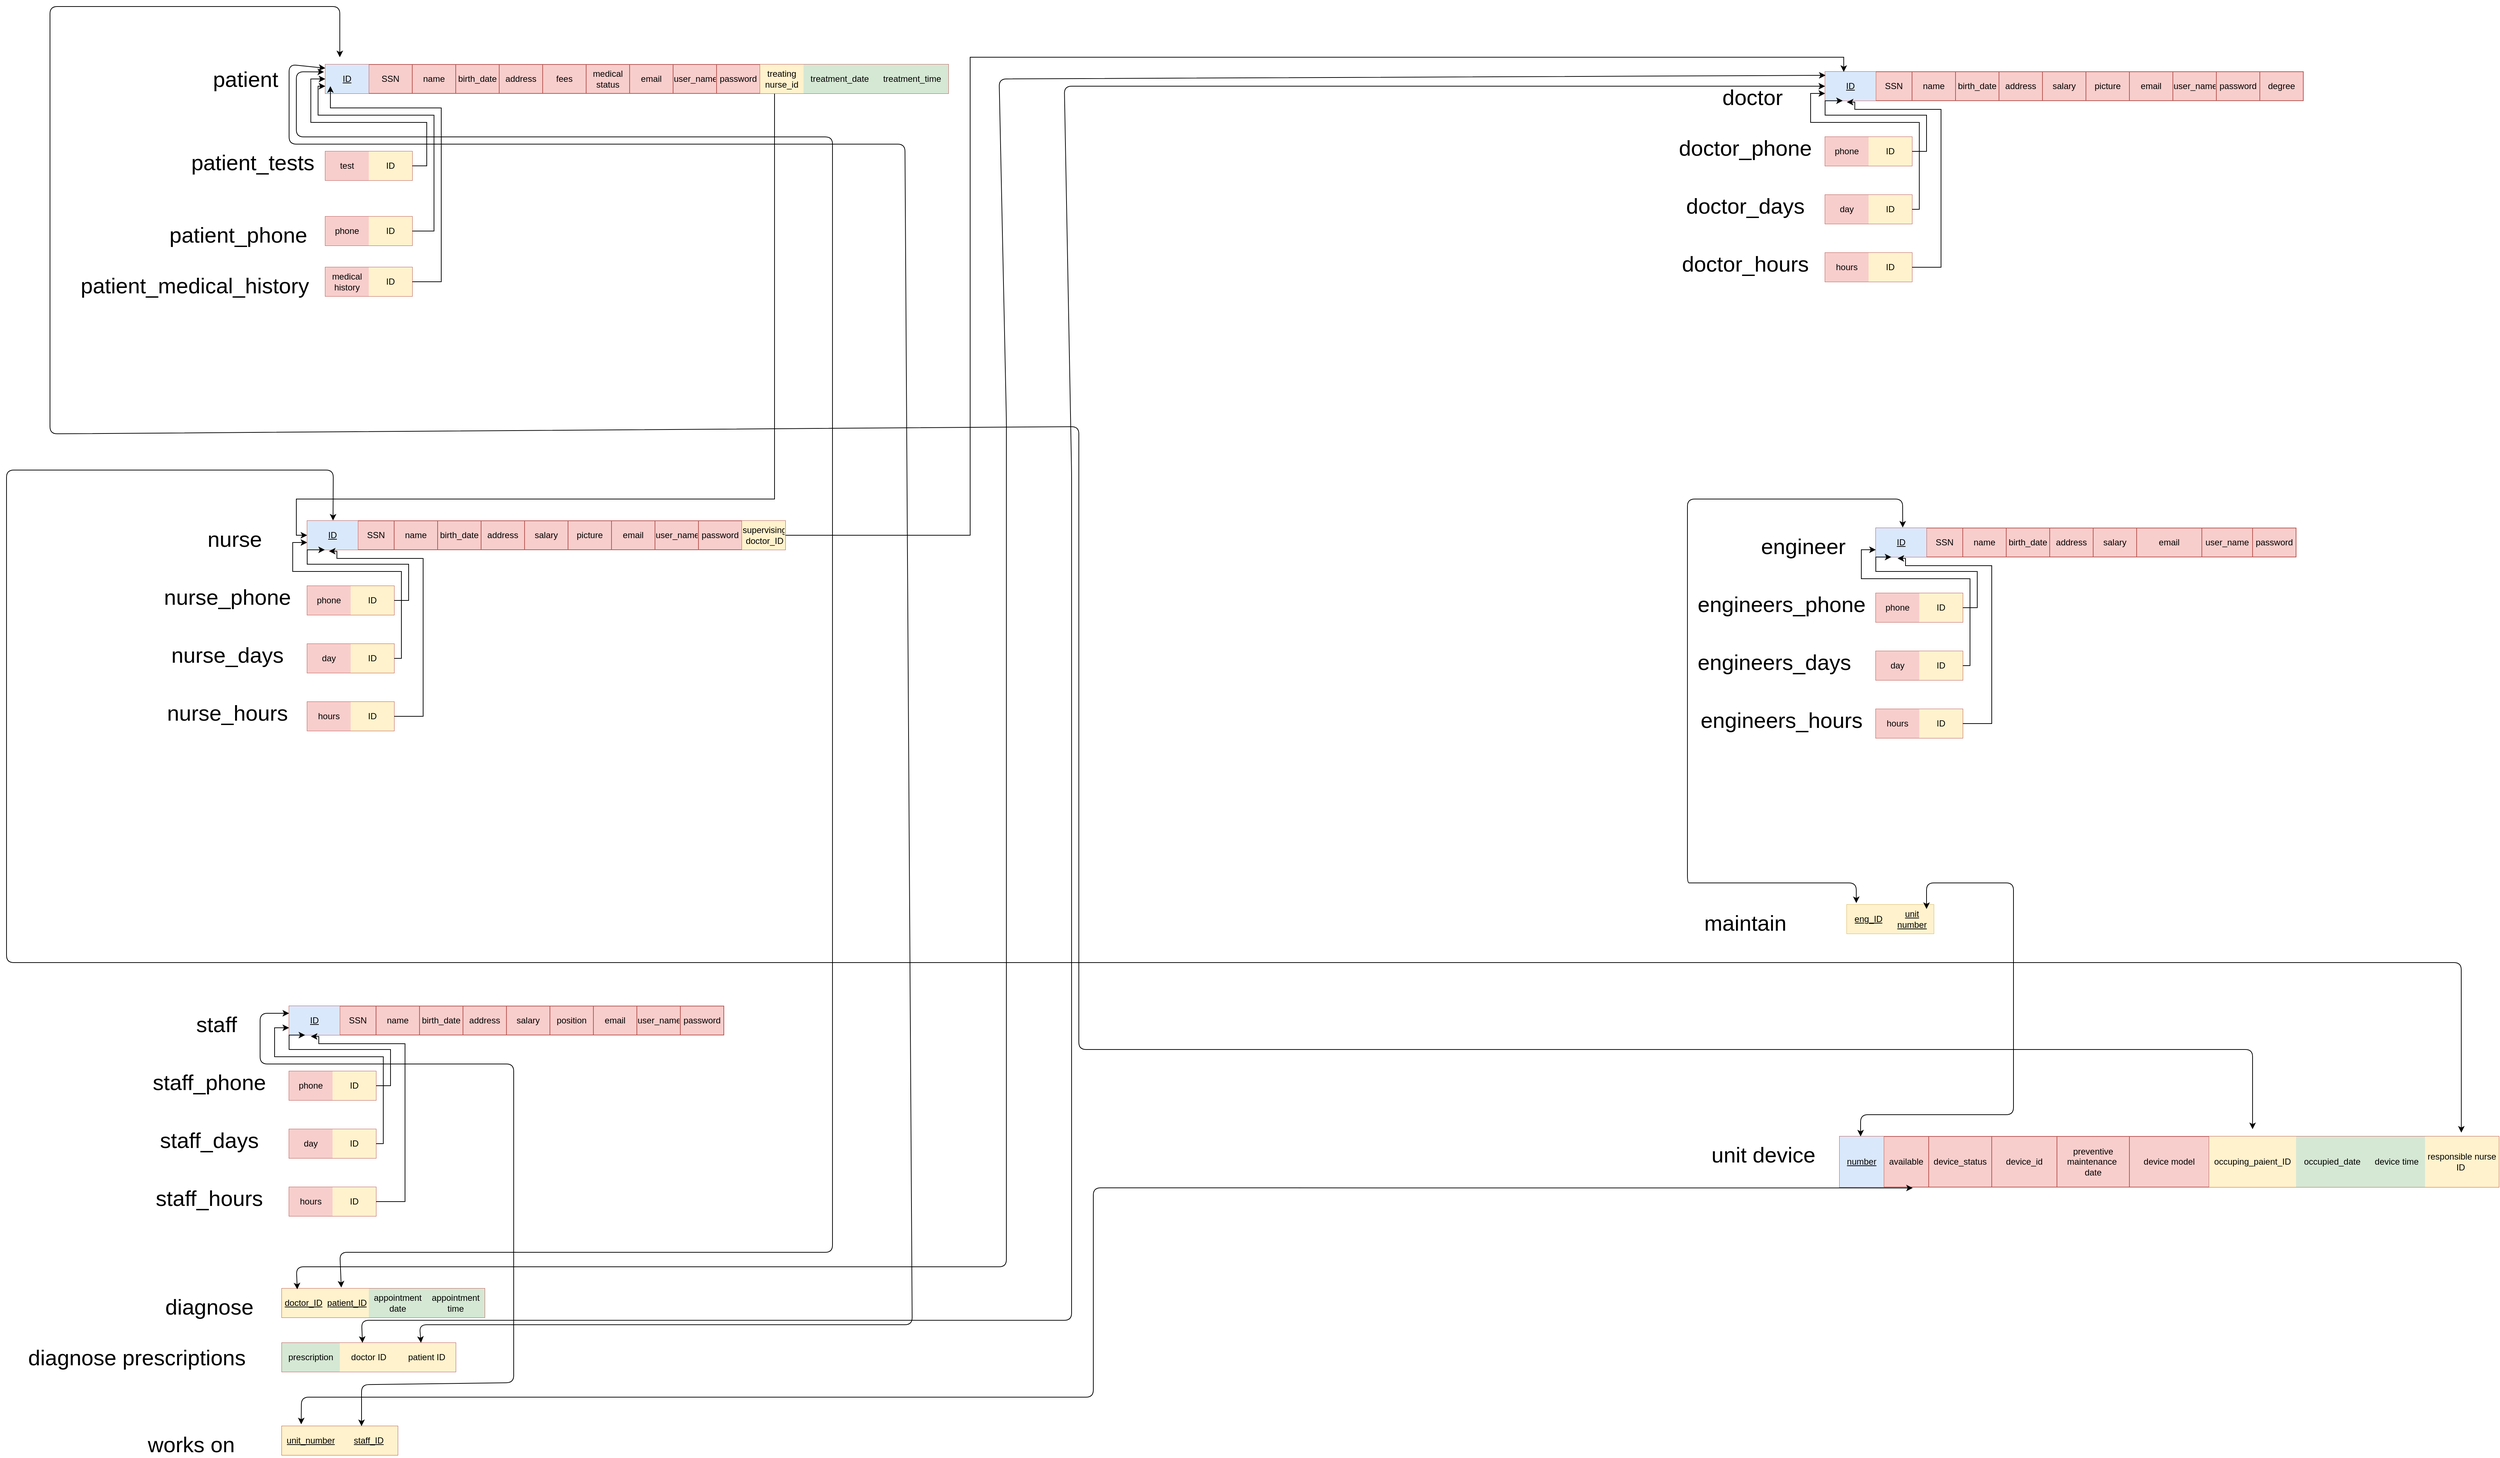 <mxfile version="14.6.13" type="device"><diagram name="Page-1" id="9f46799a-70d6-7492-0946-bef42562c5a5"><mxGraphModel dx="5670" dy="1998" grid="1" gridSize="10" guides="1" tooltips="1" connect="1" arrows="1" fold="1" page="1" pageScale="1" pageWidth="1100" pageHeight="850" background="#ffffff" math="0" shadow="0"><root><mxCell id="0"/><mxCell id="1" parent="0"/><mxCell id="NiAmTCSBlm6oR83QX2C_-1" value="&lt;font style=&quot;font-size: 30px&quot;&gt;patient&lt;/font&gt;" style="text;html=1;strokeColor=none;fillColor=none;align=center;verticalAlign=middle;whiteSpace=wrap;rounded=0;" parent="1" vertex="1"><mxGeometry x="-1980" y="45" width="100" height="30" as="geometry"/></mxCell><mxCell id="NiAmTCSBlm6oR83QX2C_-225" style="edgeStyle=orthogonalEdgeStyle;rounded=0;orthogonalLoop=1;jettySize=auto;html=1;" parent="1" source="NiAmTCSBlm6oR83QX2C_-2" target="NiAmTCSBlm6oR83QX2C_-35" edge="1"><mxGeometry relative="1" as="geometry"><mxPoint x="-1860" y="660" as="targetPoint"/><Array as="points"><mxPoint x="-1200" y="640"/><mxPoint x="-1860" y="640"/><mxPoint x="-1860" y="690"/></Array></mxGeometry></mxCell><mxCell id="NiAmTCSBlm6oR83QX2C_-2" value="" style="shape=table;html=1;whiteSpace=wrap;startSize=0;container=1;collapsible=0;childLayout=tableLayout;fillColor=#f8cecc;strokeColor=#b85450;" parent="1" vertex="1"><mxGeometry x="-1820" y="40" width="860.0" height="40" as="geometry"/></mxCell><mxCell id="NiAmTCSBlm6oR83QX2C_-3" value="" style="shape=partialRectangle;html=1;whiteSpace=wrap;collapsible=0;dropTarget=0;pointerEvents=0;fillColor=none;top=0;left=0;bottom=0;right=0;points=[[0,0.5],[1,0.5]];portConstraint=eastwest;" parent="NiAmTCSBlm6oR83QX2C_-2" vertex="1"><mxGeometry width="860.0" height="40" as="geometry"/></mxCell><mxCell id="NiAmTCSBlm6oR83QX2C_-4" value="&lt;u&gt;ID&lt;/u&gt;" style="shape=partialRectangle;html=1;whiteSpace=wrap;connectable=0;overflow=hidden;fillColor=#dae8fc;top=0;left=0;bottom=0;right=0;strokeColor=#6c8ebf;" parent="NiAmTCSBlm6oR83QX2C_-3" vertex="1"><mxGeometry width="60" height="40" as="geometry"/></mxCell><mxCell id="NiAmTCSBlm6oR83QX2C_-5" value="SSN" style="shape=partialRectangle;html=1;whiteSpace=wrap;connectable=0;overflow=hidden;fillColor=none;top=0;left=0;bottom=0;right=0;" parent="NiAmTCSBlm6oR83QX2C_-3" vertex="1"><mxGeometry x="60" width="60" height="40" as="geometry"/></mxCell><mxCell id="NiAmTCSBlm6oR83QX2C_-6" value="name" style="shape=partialRectangle;html=1;whiteSpace=wrap;connectable=0;overflow=hidden;fillColor=none;top=0;left=0;bottom=0;right=0;" parent="NiAmTCSBlm6oR83QX2C_-3" vertex="1"><mxGeometry x="120" width="60" height="40" as="geometry"/></mxCell><mxCell id="NiAmTCSBlm6oR83QX2C_-7" value="birth_date" style="shape=partialRectangle;html=1;whiteSpace=wrap;connectable=0;overflow=hidden;fillColor=none;top=0;left=0;bottom=0;right=0;" parent="NiAmTCSBlm6oR83QX2C_-3" vertex="1"><mxGeometry x="180" width="60" height="40" as="geometry"/></mxCell><mxCell id="NiAmTCSBlm6oR83QX2C_-8" value="address" style="shape=partialRectangle;html=1;whiteSpace=wrap;connectable=0;overflow=hidden;fillColor=none;top=0;left=0;bottom=0;right=0;" parent="NiAmTCSBlm6oR83QX2C_-3" vertex="1"><mxGeometry x="240" width="60" height="40" as="geometry"/></mxCell><mxCell id="NiAmTCSBlm6oR83QX2C_-9" value="fees" style="shape=partialRectangle;html=1;whiteSpace=wrap;connectable=0;overflow=hidden;fillColor=none;top=0;left=0;bottom=0;right=0;" parent="NiAmTCSBlm6oR83QX2C_-3" vertex="1"><mxGeometry x="300" width="60" height="40" as="geometry"/></mxCell><mxCell id="NiAmTCSBlm6oR83QX2C_-10" value="medical status" style="shape=partialRectangle;html=1;whiteSpace=wrap;connectable=0;overflow=hidden;fillColor=none;top=0;left=0;bottom=0;right=0;" parent="NiAmTCSBlm6oR83QX2C_-3" vertex="1"><mxGeometry x="360" width="60" height="40" as="geometry"/></mxCell><mxCell id="NiAmTCSBlm6oR83QX2C_-11" value="email" style="shape=partialRectangle;html=1;whiteSpace=wrap;connectable=0;overflow=hidden;fillColor=none;top=0;left=0;bottom=0;right=0;" parent="NiAmTCSBlm6oR83QX2C_-3" vertex="1"><mxGeometry x="420" width="60" height="40" as="geometry"/></mxCell><mxCell id="NiAmTCSBlm6oR83QX2C_-12" value="user_name" style="shape=partialRectangle;html=1;whiteSpace=wrap;connectable=0;overflow=hidden;fillColor=none;top=0;left=0;bottom=0;right=0;" parent="NiAmTCSBlm6oR83QX2C_-3" vertex="1"><mxGeometry x="480" width="60" height="40" as="geometry"/></mxCell><mxCell id="NiAmTCSBlm6oR83QX2C_-13" value="password" style="shape=partialRectangle;html=1;whiteSpace=wrap;connectable=0;overflow=hidden;fillColor=none;top=0;left=0;bottom=0;right=0;" parent="NiAmTCSBlm6oR83QX2C_-3" vertex="1"><mxGeometry x="540" width="60" height="40" as="geometry"/></mxCell><mxCell id="NiAmTCSBlm6oR83QX2C_-223" value="treating nurse_id" style="shape=partialRectangle;html=1;whiteSpace=wrap;connectable=0;overflow=hidden;fillColor=#fff2cc;top=0;left=0;bottom=0;right=0;strokeColor=#d6b656;" parent="NiAmTCSBlm6oR83QX2C_-3" vertex="1"><mxGeometry x="600" width="60" height="40" as="geometry"/></mxCell><mxCell id="NiAmTCSBlm6oR83QX2C_-226" value="treatment_date" style="shape=partialRectangle;html=1;whiteSpace=wrap;connectable=0;overflow=hidden;fillColor=#d5e8d4;top=0;left=0;bottom=0;right=0;strokeColor=#82b366;" parent="NiAmTCSBlm6oR83QX2C_-3" vertex="1"><mxGeometry x="660" width="100" height="40" as="geometry"/></mxCell><mxCell id="NiAmTCSBlm6oR83QX2C_-227" value="treatment_time" style="shape=partialRectangle;html=1;whiteSpace=wrap;connectable=0;overflow=hidden;fillColor=#d5e8d4;top=0;left=0;bottom=0;right=0;strokeColor=#82b366;" parent="NiAmTCSBlm6oR83QX2C_-3" vertex="1"><mxGeometry x="760" width="100" height="40" as="geometry"/></mxCell><mxCell id="NiAmTCSBlm6oR83QX2C_-14" value="&lt;font style=&quot;font-size: 30px&quot;&gt;patient_tests&lt;/font&gt;" style="text;html=1;strokeColor=none;fillColor=none;align=center;verticalAlign=middle;whiteSpace=wrap;rounded=0;" parent="1" vertex="1"><mxGeometry x="-2020" y="160" width="200" height="30" as="geometry"/></mxCell><mxCell id="NiAmTCSBlm6oR83QX2C_-15" value="" style="shape=table;html=1;whiteSpace=wrap;startSize=0;container=1;collapsible=0;childLayout=tableLayout;fillColor=#f8cecc;strokeColor=#b85450;" parent="1" vertex="1"><mxGeometry x="-1820" y="160" width="120" height="40" as="geometry"/></mxCell><mxCell id="NiAmTCSBlm6oR83QX2C_-16" value="" style="shape=partialRectangle;html=1;whiteSpace=wrap;collapsible=0;dropTarget=0;pointerEvents=0;fillColor=none;top=0;left=0;bottom=0;right=0;points=[[0,0.5],[1,0.5]];portConstraint=eastwest;" parent="NiAmTCSBlm6oR83QX2C_-15" vertex="1"><mxGeometry width="120" height="40" as="geometry"/></mxCell><mxCell id="NiAmTCSBlm6oR83QX2C_-17" value="test" style="shape=partialRectangle;html=1;whiteSpace=wrap;connectable=0;overflow=hidden;fillColor=#f8cecc;top=0;left=0;bottom=0;right=0;strokeColor=#b85450;" parent="NiAmTCSBlm6oR83QX2C_-16" vertex="1"><mxGeometry width="60" height="40" as="geometry"/></mxCell><mxCell id="NiAmTCSBlm6oR83QX2C_-18" value="ID" style="shape=partialRectangle;html=1;whiteSpace=wrap;connectable=0;overflow=hidden;fillColor=#fff2cc;top=0;left=0;bottom=0;right=0;strokeColor=#d6b656;" parent="NiAmTCSBlm6oR83QX2C_-16" vertex="1"><mxGeometry x="60" width="60" height="40" as="geometry"/></mxCell><mxCell id="NiAmTCSBlm6oR83QX2C_-21" style="edgeStyle=orthogonalEdgeStyle;rounded=0;orthogonalLoop=1;jettySize=auto;html=1;" parent="1" source="NiAmTCSBlm6oR83QX2C_-16" target="NiAmTCSBlm6oR83QX2C_-3" edge="1"><mxGeometry relative="1" as="geometry"/></mxCell><mxCell id="NiAmTCSBlm6oR83QX2C_-22" value="&lt;font style=&quot;font-size: 30px&quot;&gt;patient_medical_history&lt;/font&gt;" style="text;html=1;strokeColor=none;fillColor=none;align=center;verticalAlign=middle;whiteSpace=wrap;rounded=0;" parent="1" vertex="1"><mxGeometry x="-2160" y="330" width="320" height="30" as="geometry"/></mxCell><mxCell id="NiAmTCSBlm6oR83QX2C_-23" value="" style="shape=table;html=1;whiteSpace=wrap;startSize=0;container=1;collapsible=0;childLayout=tableLayout;fillColor=#f8cecc;strokeColor=#b85450;" parent="1" vertex="1"><mxGeometry x="-1820" y="250" width="120" height="40" as="geometry"/></mxCell><mxCell id="NiAmTCSBlm6oR83QX2C_-24" value="" style="shape=partialRectangle;html=1;whiteSpace=wrap;collapsible=0;dropTarget=0;pointerEvents=0;fillColor=none;top=0;left=0;bottom=0;right=0;points=[[0,0.5],[1,0.5]];portConstraint=eastwest;" parent="NiAmTCSBlm6oR83QX2C_-23" vertex="1"><mxGeometry width="120" height="40" as="geometry"/></mxCell><mxCell id="NiAmTCSBlm6oR83QX2C_-25" value="phone" style="shape=partialRectangle;html=1;whiteSpace=wrap;connectable=0;overflow=hidden;fillColor=#f8cecc;top=0;left=0;bottom=0;right=0;strokeColor=#b85450;" parent="NiAmTCSBlm6oR83QX2C_-24" vertex="1"><mxGeometry width="60" height="40" as="geometry"/></mxCell><mxCell id="NiAmTCSBlm6oR83QX2C_-26" value="ID" style="shape=partialRectangle;html=1;whiteSpace=wrap;connectable=0;overflow=hidden;fillColor=#fff2cc;top=0;left=0;bottom=0;right=0;strokeColor=#d6b656;" parent="NiAmTCSBlm6oR83QX2C_-24" vertex="1"><mxGeometry x="60" width="60" height="40" as="geometry"/></mxCell><mxCell id="NiAmTCSBlm6oR83QX2C_-27" style="edgeStyle=orthogonalEdgeStyle;rounded=0;orthogonalLoop=1;jettySize=auto;html=1;" parent="1" source="NiAmTCSBlm6oR83QX2C_-24" edge="1"><mxGeometry relative="1" as="geometry"><mxPoint x="-1820" y="70" as="targetPoint"/><Array as="points"><mxPoint x="-1670" y="270"/><mxPoint x="-1670" y="110"/><mxPoint x="-1830" y="110"/><mxPoint x="-1830" y="70"/></Array></mxGeometry></mxCell><mxCell id="NiAmTCSBlm6oR83QX2C_-28" value="&lt;font style=&quot;font-size: 30px&quot;&gt;patient_phone&lt;/font&gt;" style="text;html=1;strokeColor=none;fillColor=none;align=center;verticalAlign=middle;whiteSpace=wrap;rounded=0;" parent="1" vertex="1"><mxGeometry x="-2040" y="260" width="200" height="30" as="geometry"/></mxCell><mxCell id="NiAmTCSBlm6oR83QX2C_-29" value="" style="shape=table;html=1;whiteSpace=wrap;startSize=0;container=1;collapsible=0;childLayout=tableLayout;fillColor=#f8cecc;strokeColor=#b85450;" parent="1" vertex="1"><mxGeometry x="-1820" y="320" width="120" height="40" as="geometry"/></mxCell><mxCell id="NiAmTCSBlm6oR83QX2C_-30" value="" style="shape=partialRectangle;html=1;whiteSpace=wrap;collapsible=0;dropTarget=0;pointerEvents=0;fillColor=none;top=0;left=0;bottom=0;right=0;points=[[0,0.5],[1,0.5]];portConstraint=eastwest;" parent="NiAmTCSBlm6oR83QX2C_-29" vertex="1"><mxGeometry width="120" height="40" as="geometry"/></mxCell><mxCell id="NiAmTCSBlm6oR83QX2C_-31" value="medical history" style="shape=partialRectangle;html=1;whiteSpace=wrap;connectable=0;overflow=hidden;fillColor=#f8cecc;top=0;left=0;bottom=0;right=0;strokeColor=#b85450;" parent="NiAmTCSBlm6oR83QX2C_-30" vertex="1"><mxGeometry width="60" height="40" as="geometry"/></mxCell><mxCell id="NiAmTCSBlm6oR83QX2C_-32" value="ID" style="shape=partialRectangle;html=1;whiteSpace=wrap;connectable=0;overflow=hidden;fillColor=#fff2cc;top=0;left=0;bottom=0;right=0;strokeColor=#d6b656;" parent="NiAmTCSBlm6oR83QX2C_-30" vertex="1"><mxGeometry x="60" width="60" height="40" as="geometry"/></mxCell><mxCell id="NiAmTCSBlm6oR83QX2C_-33" style="edgeStyle=orthogonalEdgeStyle;rounded=0;orthogonalLoop=1;jettySize=auto;html=1;" parent="1" source="NiAmTCSBlm6oR83QX2C_-30" edge="1"><mxGeometry relative="1" as="geometry"><mxPoint x="-1813" y="70" as="targetPoint"/><Array as="points"><mxPoint x="-1660" y="340"/><mxPoint x="-1660" y="100"/><mxPoint x="-1813" y="100"/></Array></mxGeometry></mxCell><mxCell id="NiAmTCSBlm6oR83QX2C_-34" value="" style="shape=table;html=1;whiteSpace=wrap;startSize=0;container=1;collapsible=0;childLayout=tableLayout;fillColor=#f8cecc;strokeColor=#b85450;" parent="1" vertex="1"><mxGeometry x="-1845" y="670" width="660" height="40" as="geometry"/></mxCell><mxCell id="NiAmTCSBlm6oR83QX2C_-35" value="" style="shape=partialRectangle;html=1;whiteSpace=wrap;collapsible=0;dropTarget=0;pointerEvents=0;fillColor=none;top=0;left=0;bottom=0;right=0;points=[[0,0.5],[1,0.5]];portConstraint=eastwest;" parent="NiAmTCSBlm6oR83QX2C_-34" vertex="1"><mxGeometry width="660" height="40" as="geometry"/></mxCell><mxCell id="NiAmTCSBlm6oR83QX2C_-36" value="&lt;u&gt;ID&lt;/u&gt;" style="shape=partialRectangle;html=1;whiteSpace=wrap;connectable=0;overflow=hidden;fillColor=#dae8fc;top=0;left=0;bottom=0;right=0;strokeColor=#6c8ebf;" parent="NiAmTCSBlm6oR83QX2C_-35" vertex="1"><mxGeometry width="70" height="40" as="geometry"/></mxCell><mxCell id="NiAmTCSBlm6oR83QX2C_-37" value="SSN" style="shape=partialRectangle;html=1;whiteSpace=wrap;connectable=0;overflow=hidden;fillColor=none;top=0;left=0;bottom=0;right=0;" parent="NiAmTCSBlm6oR83QX2C_-35" vertex="1"><mxGeometry x="70" width="50" height="40" as="geometry"/></mxCell><mxCell id="NiAmTCSBlm6oR83QX2C_-38" value="name" style="shape=partialRectangle;html=1;whiteSpace=wrap;connectable=0;overflow=hidden;fillColor=none;top=0;left=0;bottom=0;right=0;" parent="NiAmTCSBlm6oR83QX2C_-35" vertex="1"><mxGeometry x="120" width="60" height="40" as="geometry"/></mxCell><mxCell id="NiAmTCSBlm6oR83QX2C_-39" value="birth_date" style="shape=partialRectangle;html=1;whiteSpace=wrap;connectable=0;overflow=hidden;fillColor=none;top=0;left=0;bottom=0;right=0;" parent="NiAmTCSBlm6oR83QX2C_-35" vertex="1"><mxGeometry x="180" width="60" height="40" as="geometry"/></mxCell><mxCell id="NiAmTCSBlm6oR83QX2C_-40" value="address" style="shape=partialRectangle;html=1;whiteSpace=wrap;connectable=0;overflow=hidden;fillColor=none;top=0;left=0;bottom=0;right=0;" parent="NiAmTCSBlm6oR83QX2C_-35" vertex="1"><mxGeometry x="240" width="60" height="40" as="geometry"/></mxCell><mxCell id="NiAmTCSBlm6oR83QX2C_-41" value="salary" style="shape=partialRectangle;html=1;whiteSpace=wrap;connectable=0;overflow=hidden;fillColor=none;top=0;left=0;bottom=0;right=0;" parent="NiAmTCSBlm6oR83QX2C_-35" vertex="1"><mxGeometry x="300" width="60" height="40" as="geometry"/></mxCell><mxCell id="NiAmTCSBlm6oR83QX2C_-42" value="picture" style="shape=partialRectangle;html=1;whiteSpace=wrap;connectable=0;overflow=hidden;fillColor=none;top=0;left=0;bottom=0;right=0;" parent="NiAmTCSBlm6oR83QX2C_-35" vertex="1"><mxGeometry x="360" width="60" height="40" as="geometry"/></mxCell><mxCell id="NiAmTCSBlm6oR83QX2C_-43" value="email" style="shape=partialRectangle;html=1;whiteSpace=wrap;connectable=0;overflow=hidden;fillColor=none;top=0;left=0;bottom=0;right=0;" parent="NiAmTCSBlm6oR83QX2C_-35" vertex="1"><mxGeometry x="420" width="60" height="40" as="geometry"/></mxCell><mxCell id="NiAmTCSBlm6oR83QX2C_-44" value="user_name" style="shape=partialRectangle;html=1;whiteSpace=wrap;connectable=0;overflow=hidden;fillColor=none;top=0;left=0;bottom=0;right=0;" parent="NiAmTCSBlm6oR83QX2C_-35" vertex="1"><mxGeometry x="480" width="60" height="40" as="geometry"/></mxCell><mxCell id="NiAmTCSBlm6oR83QX2C_-45" value="password" style="shape=partialRectangle;html=1;whiteSpace=wrap;connectable=0;overflow=hidden;fillColor=none;top=0;left=0;bottom=0;right=0;" parent="NiAmTCSBlm6oR83QX2C_-35" vertex="1"><mxGeometry x="540" width="60" height="40" as="geometry"/></mxCell><mxCell id="NiAmTCSBlm6oR83QX2C_-209" value="supervising doctor_ID" style="shape=partialRectangle;html=1;whiteSpace=wrap;connectable=0;overflow=hidden;fillColor=#fff2cc;top=0;left=0;bottom=0;right=0;strokeColor=#d6b656;" parent="NiAmTCSBlm6oR83QX2C_-35" vertex="1"><mxGeometry x="600" width="60" height="40" as="geometry"/></mxCell><mxCell id="NiAmTCSBlm6oR83QX2C_-46" value="&lt;font style=&quot;font-size: 30px&quot;&gt;nurse&lt;/font&gt;" style="text;html=1;strokeColor=none;fillColor=none;align=center;verticalAlign=middle;whiteSpace=wrap;rounded=0;" parent="1" vertex="1"><mxGeometry x="-1995" y="680" width="100" height="30" as="geometry"/></mxCell><mxCell id="NiAmTCSBlm6oR83QX2C_-47" value="&lt;font style=&quot;font-size: 30px&quot;&gt;nurse_phone&lt;/font&gt;" style="text;html=1;strokeColor=none;fillColor=none;align=center;verticalAlign=middle;whiteSpace=wrap;rounded=0;" parent="1" vertex="1"><mxGeometry x="-2055" y="760" width="200" height="30" as="geometry"/></mxCell><mxCell id="NiAmTCSBlm6oR83QX2C_-48" value="" style="shape=table;html=1;whiteSpace=wrap;startSize=0;container=1;collapsible=0;childLayout=tableLayout;fillColor=#f8cecc;strokeColor=#b85450;" parent="1" vertex="1"><mxGeometry x="-1845" y="760" width="120" height="40" as="geometry"/></mxCell><mxCell id="NiAmTCSBlm6oR83QX2C_-49" value="" style="shape=partialRectangle;html=1;whiteSpace=wrap;collapsible=0;dropTarget=0;pointerEvents=0;fillColor=none;top=0;left=0;bottom=0;right=0;points=[[0,0.5],[1,0.5]];portConstraint=eastwest;" parent="NiAmTCSBlm6oR83QX2C_-48" vertex="1"><mxGeometry width="120" height="40" as="geometry"/></mxCell><mxCell id="NiAmTCSBlm6oR83QX2C_-50" value="phone" style="shape=partialRectangle;html=1;whiteSpace=wrap;connectable=0;overflow=hidden;fillColor=#f8cecc;top=0;left=0;bottom=0;right=0;strokeColor=#b85450;" parent="NiAmTCSBlm6oR83QX2C_-49" vertex="1"><mxGeometry width="60" height="40" as="geometry"/></mxCell><mxCell id="NiAmTCSBlm6oR83QX2C_-51" value="ID" style="shape=partialRectangle;html=1;whiteSpace=wrap;connectable=0;overflow=hidden;fillColor=#fff2cc;top=0;left=0;bottom=0;right=0;strokeColor=#d6b656;" parent="NiAmTCSBlm6oR83QX2C_-49" vertex="1"><mxGeometry x="60" width="60" height="40" as="geometry"/></mxCell><mxCell id="NiAmTCSBlm6oR83QX2C_-52" value="&lt;font style=&quot;font-size: 30px&quot;&gt;nurse_days&lt;/font&gt;" style="text;html=1;strokeColor=none;fillColor=none;align=center;verticalAlign=middle;whiteSpace=wrap;rounded=0;" parent="1" vertex="1"><mxGeometry x="-2055" y="840" width="200" height="30" as="geometry"/></mxCell><mxCell id="NiAmTCSBlm6oR83QX2C_-53" value="" style="shape=table;html=1;whiteSpace=wrap;startSize=0;container=1;collapsible=0;childLayout=tableLayout;fillColor=#f8cecc;strokeColor=#b85450;" parent="1" vertex="1"><mxGeometry x="-1845" y="840" width="120" height="40" as="geometry"/></mxCell><mxCell id="NiAmTCSBlm6oR83QX2C_-54" value="" style="shape=partialRectangle;html=1;whiteSpace=wrap;collapsible=0;dropTarget=0;pointerEvents=0;fillColor=none;top=0;left=0;bottom=0;right=0;points=[[0,0.5],[1,0.5]];portConstraint=eastwest;" parent="NiAmTCSBlm6oR83QX2C_-53" vertex="1"><mxGeometry width="120" height="40" as="geometry"/></mxCell><mxCell id="NiAmTCSBlm6oR83QX2C_-55" value="day" style="shape=partialRectangle;html=1;whiteSpace=wrap;connectable=0;overflow=hidden;fillColor=#f8cecc;top=0;left=0;bottom=0;right=0;strokeColor=#b85450;" parent="NiAmTCSBlm6oR83QX2C_-54" vertex="1"><mxGeometry width="60" height="40" as="geometry"/></mxCell><mxCell id="NiAmTCSBlm6oR83QX2C_-56" value="ID" style="shape=partialRectangle;html=1;whiteSpace=wrap;connectable=0;overflow=hidden;fillColor=#fff2cc;top=0;left=0;bottom=0;right=0;strokeColor=#d6b656;" parent="NiAmTCSBlm6oR83QX2C_-54" vertex="1"><mxGeometry x="60" width="60" height="40" as="geometry"/></mxCell><mxCell id="NiAmTCSBlm6oR83QX2C_-57" value="&lt;font style=&quot;font-size: 30px&quot;&gt;nurse_hours&lt;/font&gt;" style="text;html=1;strokeColor=none;fillColor=none;align=center;verticalAlign=middle;whiteSpace=wrap;rounded=0;" parent="1" vertex="1"><mxGeometry x="-2055" y="920" width="200" height="30" as="geometry"/></mxCell><mxCell id="NiAmTCSBlm6oR83QX2C_-58" value="" style="shape=table;html=1;whiteSpace=wrap;startSize=0;container=1;collapsible=0;childLayout=tableLayout;fillColor=#f8cecc;strokeColor=#b85450;" parent="1" vertex="1"><mxGeometry x="-1845" y="920" width="120" height="40" as="geometry"/></mxCell><mxCell id="NiAmTCSBlm6oR83QX2C_-59" value="" style="shape=partialRectangle;html=1;whiteSpace=wrap;collapsible=0;dropTarget=0;pointerEvents=0;fillColor=none;top=0;left=0;bottom=0;right=0;points=[[0,0.5],[1,0.5]];portConstraint=eastwest;" parent="NiAmTCSBlm6oR83QX2C_-58" vertex="1"><mxGeometry width="120" height="40" as="geometry"/></mxCell><mxCell id="NiAmTCSBlm6oR83QX2C_-60" value="hours" style="shape=partialRectangle;html=1;whiteSpace=wrap;connectable=0;overflow=hidden;fillColor=#f8cecc;top=0;left=0;bottom=0;right=0;strokeColor=#b85450;" parent="NiAmTCSBlm6oR83QX2C_-59" vertex="1"><mxGeometry width="60" height="40" as="geometry"/></mxCell><mxCell id="NiAmTCSBlm6oR83QX2C_-61" value="ID" style="shape=partialRectangle;html=1;whiteSpace=wrap;connectable=0;overflow=hidden;fillColor=#fff2cc;top=0;left=0;bottom=0;right=0;strokeColor=#d6b656;" parent="NiAmTCSBlm6oR83QX2C_-59" vertex="1"><mxGeometry x="60" width="60" height="40" as="geometry"/></mxCell><mxCell id="NiAmTCSBlm6oR83QX2C_-62" style="edgeStyle=orthogonalEdgeStyle;rounded=0;orthogonalLoop=1;jettySize=auto;html=1;" parent="1" source="NiAmTCSBlm6oR83QX2C_-49" target="NiAmTCSBlm6oR83QX2C_-35" edge="1"><mxGeometry relative="1" as="geometry"><Array as="points"><mxPoint x="-1715" y="780"/><mxPoint x="-1715" y="740"/><mxPoint x="-1865" y="740"/><mxPoint x="-1865" y="700"/></Array></mxGeometry></mxCell><mxCell id="NiAmTCSBlm6oR83QX2C_-63" style="edgeStyle=orthogonalEdgeStyle;rounded=0;orthogonalLoop=1;jettySize=auto;html=1;entryX=0.037;entryY=1.002;entryDx=0;entryDy=0;entryPerimeter=0;" parent="1" source="NiAmTCSBlm6oR83QX2C_-54" target="NiAmTCSBlm6oR83QX2C_-35" edge="1"><mxGeometry relative="1" as="geometry"><Array as="points"><mxPoint x="-1715" y="860"/><mxPoint x="-1715" y="780"/><mxPoint x="-1705" y="780"/><mxPoint x="-1705" y="730"/><mxPoint x="-1845" y="730"/><mxPoint x="-1845" y="710"/></Array></mxGeometry></mxCell><mxCell id="NiAmTCSBlm6oR83QX2C_-64" style="edgeStyle=orthogonalEdgeStyle;rounded=0;orthogonalLoop=1;jettySize=auto;html=1;" parent="1" source="NiAmTCSBlm6oR83QX2C_-59" edge="1"><mxGeometry relative="1" as="geometry"><mxPoint x="-1815" y="712" as="targetPoint"/><Array as="points"><mxPoint x="-1685" y="940"/><mxPoint x="-1685" y="722"/><mxPoint x="-1804" y="722"/></Array></mxGeometry></mxCell><mxCell id="NiAmTCSBlm6oR83QX2C_-65" value="" style="shape=table;html=1;whiteSpace=wrap;startSize=0;container=1;collapsible=0;childLayout=tableLayout;fillColor=#f8cecc;strokeColor=#b85450;" parent="1" vertex="1"><mxGeometry x="-1870" y="1340" width="600" height="40" as="geometry"/></mxCell><mxCell id="NiAmTCSBlm6oR83QX2C_-66" value="" style="shape=partialRectangle;html=1;whiteSpace=wrap;collapsible=0;dropTarget=0;pointerEvents=0;fillColor=none;top=0;left=0;bottom=0;right=0;points=[[0,0.5],[1,0.5]];portConstraint=eastwest;" parent="NiAmTCSBlm6oR83QX2C_-65" vertex="1"><mxGeometry width="600" height="40" as="geometry"/></mxCell><mxCell id="NiAmTCSBlm6oR83QX2C_-67" value="&lt;u&gt;ID&lt;/u&gt;" style="shape=partialRectangle;html=1;whiteSpace=wrap;connectable=0;overflow=hidden;fillColor=#dae8fc;top=0;left=0;bottom=0;right=0;strokeColor=#6c8ebf;" parent="NiAmTCSBlm6oR83QX2C_-66" vertex="1"><mxGeometry width="70" height="40" as="geometry"/></mxCell><mxCell id="NiAmTCSBlm6oR83QX2C_-68" value="SSN" style="shape=partialRectangle;html=1;whiteSpace=wrap;connectable=0;overflow=hidden;fillColor=none;top=0;left=0;bottom=0;right=0;" parent="NiAmTCSBlm6oR83QX2C_-66" vertex="1"><mxGeometry x="70" width="50" height="40" as="geometry"/></mxCell><mxCell id="NiAmTCSBlm6oR83QX2C_-69" value="name" style="shape=partialRectangle;html=1;whiteSpace=wrap;connectable=0;overflow=hidden;fillColor=none;top=0;left=0;bottom=0;right=0;" parent="NiAmTCSBlm6oR83QX2C_-66" vertex="1"><mxGeometry x="120" width="60" height="40" as="geometry"/></mxCell><mxCell id="NiAmTCSBlm6oR83QX2C_-70" value="birth_date" style="shape=partialRectangle;html=1;whiteSpace=wrap;connectable=0;overflow=hidden;fillColor=none;top=0;left=0;bottom=0;right=0;" parent="NiAmTCSBlm6oR83QX2C_-66" vertex="1"><mxGeometry x="180" width="60" height="40" as="geometry"/></mxCell><mxCell id="NiAmTCSBlm6oR83QX2C_-71" value="address" style="shape=partialRectangle;html=1;whiteSpace=wrap;connectable=0;overflow=hidden;fillColor=none;top=0;left=0;bottom=0;right=0;" parent="NiAmTCSBlm6oR83QX2C_-66" vertex="1"><mxGeometry x="240" width="60" height="40" as="geometry"/></mxCell><mxCell id="NiAmTCSBlm6oR83QX2C_-72" value="salary" style="shape=partialRectangle;html=1;whiteSpace=wrap;connectable=0;overflow=hidden;fillColor=none;top=0;left=0;bottom=0;right=0;" parent="NiAmTCSBlm6oR83QX2C_-66" vertex="1"><mxGeometry x="300" width="60" height="40" as="geometry"/></mxCell><mxCell id="NiAmTCSBlm6oR83QX2C_-73" value="position" style="shape=partialRectangle;html=1;whiteSpace=wrap;connectable=0;overflow=hidden;fillColor=none;top=0;left=0;bottom=0;right=0;" parent="NiAmTCSBlm6oR83QX2C_-66" vertex="1"><mxGeometry x="360" width="60" height="40" as="geometry"/></mxCell><mxCell id="NiAmTCSBlm6oR83QX2C_-74" value="email" style="shape=partialRectangle;html=1;whiteSpace=wrap;connectable=0;overflow=hidden;fillColor=none;top=0;left=0;bottom=0;right=0;" parent="NiAmTCSBlm6oR83QX2C_-66" vertex="1"><mxGeometry x="420" width="60" height="40" as="geometry"/></mxCell><mxCell id="NiAmTCSBlm6oR83QX2C_-75" value="user_name" style="shape=partialRectangle;html=1;whiteSpace=wrap;connectable=0;overflow=hidden;fillColor=none;top=0;left=0;bottom=0;right=0;" parent="NiAmTCSBlm6oR83QX2C_-66" vertex="1"><mxGeometry x="480" width="60" height="40" as="geometry"/></mxCell><mxCell id="NiAmTCSBlm6oR83QX2C_-76" value="password" style="shape=partialRectangle;html=1;whiteSpace=wrap;connectable=0;overflow=hidden;fillColor=none;top=0;left=0;bottom=0;right=0;" parent="NiAmTCSBlm6oR83QX2C_-66" vertex="1"><mxGeometry x="540" width="60" height="40" as="geometry"/></mxCell><mxCell id="NiAmTCSBlm6oR83QX2C_-77" value="&lt;font style=&quot;font-size: 30px&quot;&gt;staff&lt;/font&gt;" style="text;html=1;strokeColor=none;fillColor=none;align=center;verticalAlign=middle;whiteSpace=wrap;rounded=0;" parent="1" vertex="1"><mxGeometry x="-2020" y="1350" width="100" height="30" as="geometry"/></mxCell><mxCell id="NiAmTCSBlm6oR83QX2C_-78" value="&lt;font style=&quot;font-size: 30px&quot;&gt;staff_phone&lt;/font&gt;" style="text;html=1;strokeColor=none;fillColor=none;align=center;verticalAlign=middle;whiteSpace=wrap;rounded=0;" parent="1" vertex="1"><mxGeometry x="-2080" y="1430" width="200" height="30" as="geometry"/></mxCell><mxCell id="NiAmTCSBlm6oR83QX2C_-79" value="" style="shape=table;html=1;whiteSpace=wrap;startSize=0;container=1;collapsible=0;childLayout=tableLayout;fillColor=#f8cecc;strokeColor=#b85450;" parent="1" vertex="1"><mxGeometry x="-1870" y="1430" width="120" height="40" as="geometry"/></mxCell><mxCell id="NiAmTCSBlm6oR83QX2C_-80" value="" style="shape=partialRectangle;html=1;whiteSpace=wrap;collapsible=0;dropTarget=0;pointerEvents=0;fillColor=none;top=0;left=0;bottom=0;right=0;points=[[0,0.5],[1,0.5]];portConstraint=eastwest;" parent="NiAmTCSBlm6oR83QX2C_-79" vertex="1"><mxGeometry width="120" height="40" as="geometry"/></mxCell><mxCell id="NiAmTCSBlm6oR83QX2C_-81" value="phone" style="shape=partialRectangle;html=1;whiteSpace=wrap;connectable=0;overflow=hidden;fillColor=#f8cecc;top=0;left=0;bottom=0;right=0;strokeColor=#b85450;" parent="NiAmTCSBlm6oR83QX2C_-80" vertex="1"><mxGeometry width="60" height="40" as="geometry"/></mxCell><mxCell id="NiAmTCSBlm6oR83QX2C_-82" value="ID" style="shape=partialRectangle;html=1;whiteSpace=wrap;connectable=0;overflow=hidden;fillColor=#fff2cc;top=0;left=0;bottom=0;right=0;strokeColor=#d6b656;" parent="NiAmTCSBlm6oR83QX2C_-80" vertex="1"><mxGeometry x="60" width="60" height="40" as="geometry"/></mxCell><mxCell id="NiAmTCSBlm6oR83QX2C_-83" value="&lt;font style=&quot;font-size: 30px&quot;&gt;staff_days&lt;/font&gt;" style="text;html=1;strokeColor=none;fillColor=none;align=center;verticalAlign=middle;whiteSpace=wrap;rounded=0;" parent="1" vertex="1"><mxGeometry x="-2080" y="1510" width="200" height="30" as="geometry"/></mxCell><mxCell id="NiAmTCSBlm6oR83QX2C_-84" value="" style="shape=table;html=1;whiteSpace=wrap;startSize=0;container=1;collapsible=0;childLayout=tableLayout;fillColor=#f8cecc;strokeColor=#b85450;" parent="1" vertex="1"><mxGeometry x="-1870" y="1510" width="120" height="40" as="geometry"/></mxCell><mxCell id="NiAmTCSBlm6oR83QX2C_-85" value="" style="shape=partialRectangle;html=1;whiteSpace=wrap;collapsible=0;dropTarget=0;pointerEvents=0;fillColor=none;top=0;left=0;bottom=0;right=0;points=[[0,0.5],[1,0.5]];portConstraint=eastwest;" parent="NiAmTCSBlm6oR83QX2C_-84" vertex="1"><mxGeometry width="120" height="40" as="geometry"/></mxCell><mxCell id="NiAmTCSBlm6oR83QX2C_-86" value="day" style="shape=partialRectangle;html=1;whiteSpace=wrap;connectable=0;overflow=hidden;fillColor=#f8cecc;top=0;left=0;bottom=0;right=0;strokeColor=#b85450;" parent="NiAmTCSBlm6oR83QX2C_-85" vertex="1"><mxGeometry width="60" height="40" as="geometry"/></mxCell><mxCell id="NiAmTCSBlm6oR83QX2C_-87" value="ID" style="shape=partialRectangle;html=1;whiteSpace=wrap;connectable=0;overflow=hidden;fillColor=#fff2cc;top=0;left=0;bottom=0;right=0;strokeColor=#d6b656;" parent="NiAmTCSBlm6oR83QX2C_-85" vertex="1"><mxGeometry x="60" width="60" height="40" as="geometry"/></mxCell><mxCell id="NiAmTCSBlm6oR83QX2C_-88" value="&lt;font style=&quot;font-size: 30px&quot;&gt;staff_hours&lt;/font&gt;" style="text;html=1;strokeColor=none;fillColor=none;align=center;verticalAlign=middle;whiteSpace=wrap;rounded=0;" parent="1" vertex="1"><mxGeometry x="-2080" y="1590" width="200" height="30" as="geometry"/></mxCell><mxCell id="NiAmTCSBlm6oR83QX2C_-89" value="" style="shape=table;html=1;whiteSpace=wrap;startSize=0;container=1;collapsible=0;childLayout=tableLayout;fillColor=#f8cecc;strokeColor=#b85450;" parent="1" vertex="1"><mxGeometry x="-1870" y="1590" width="120" height="40" as="geometry"/></mxCell><mxCell id="NiAmTCSBlm6oR83QX2C_-90" value="" style="shape=partialRectangle;html=1;whiteSpace=wrap;collapsible=0;dropTarget=0;pointerEvents=0;fillColor=none;top=0;left=0;bottom=0;right=0;points=[[0,0.5],[1,0.5]];portConstraint=eastwest;" parent="NiAmTCSBlm6oR83QX2C_-89" vertex="1"><mxGeometry width="120" height="40" as="geometry"/></mxCell><mxCell id="NiAmTCSBlm6oR83QX2C_-91" value="hours" style="shape=partialRectangle;html=1;whiteSpace=wrap;connectable=0;overflow=hidden;fillColor=#f8cecc;top=0;left=0;bottom=0;right=0;strokeColor=#b85450;" parent="NiAmTCSBlm6oR83QX2C_-90" vertex="1"><mxGeometry width="60" height="40" as="geometry"/></mxCell><mxCell id="NiAmTCSBlm6oR83QX2C_-92" value="ID" style="shape=partialRectangle;html=1;whiteSpace=wrap;connectable=0;overflow=hidden;fillColor=#fff2cc;top=0;left=0;bottom=0;right=0;strokeColor=#d6b656;" parent="NiAmTCSBlm6oR83QX2C_-90" vertex="1"><mxGeometry x="60" width="60" height="40" as="geometry"/></mxCell><mxCell id="NiAmTCSBlm6oR83QX2C_-93" style="edgeStyle=orthogonalEdgeStyle;rounded=0;orthogonalLoop=1;jettySize=auto;html=1;" parent="1" source="NiAmTCSBlm6oR83QX2C_-80" target="NiAmTCSBlm6oR83QX2C_-66" edge="1"><mxGeometry relative="1" as="geometry"><Array as="points"><mxPoint x="-1740" y="1450"/><mxPoint x="-1740" y="1410"/><mxPoint x="-1890" y="1410"/><mxPoint x="-1890" y="1370"/></Array></mxGeometry></mxCell><mxCell id="NiAmTCSBlm6oR83QX2C_-94" style="edgeStyle=orthogonalEdgeStyle;rounded=0;orthogonalLoop=1;jettySize=auto;html=1;entryX=0.037;entryY=1.002;entryDx=0;entryDy=0;entryPerimeter=0;" parent="1" source="NiAmTCSBlm6oR83QX2C_-85" target="NiAmTCSBlm6oR83QX2C_-66" edge="1"><mxGeometry relative="1" as="geometry"><Array as="points"><mxPoint x="-1740" y="1530"/><mxPoint x="-1740" y="1450"/><mxPoint x="-1730" y="1450"/><mxPoint x="-1730" y="1400"/><mxPoint x="-1870" y="1400"/><mxPoint x="-1870" y="1380"/></Array></mxGeometry></mxCell><mxCell id="NiAmTCSBlm6oR83QX2C_-95" style="edgeStyle=orthogonalEdgeStyle;rounded=0;orthogonalLoop=1;jettySize=auto;html=1;" parent="1" source="NiAmTCSBlm6oR83QX2C_-90" edge="1"><mxGeometry relative="1" as="geometry"><mxPoint x="-1840" y="1382" as="targetPoint"/><Array as="points"><mxPoint x="-1710" y="1610"/><mxPoint x="-1710" y="1392"/><mxPoint x="-1829" y="1392"/></Array></mxGeometry></mxCell><mxCell id="NiAmTCSBlm6oR83QX2C_-127" value="" style="shape=table;html=1;whiteSpace=wrap;startSize=0;container=1;collapsible=0;childLayout=tableLayout;fillColor=#f8cecc;strokeColor=#b85450;" parent="1" vertex="1"><mxGeometry x="250" y="50" width="660" height="40" as="geometry"/></mxCell><mxCell id="NiAmTCSBlm6oR83QX2C_-128" value="" style="shape=partialRectangle;html=1;whiteSpace=wrap;collapsible=0;dropTarget=0;pointerEvents=0;fillColor=none;top=0;left=0;bottom=0;right=0;points=[[0,0.5],[1,0.5]];portConstraint=eastwest;" parent="NiAmTCSBlm6oR83QX2C_-127" vertex="1"><mxGeometry width="660" height="40" as="geometry"/></mxCell><mxCell id="NiAmTCSBlm6oR83QX2C_-129" value="&lt;u&gt;ID&lt;/u&gt;" style="shape=partialRectangle;html=1;whiteSpace=wrap;connectable=0;overflow=hidden;fillColor=#dae8fc;top=0;left=0;bottom=0;right=0;strokeColor=#6c8ebf;" parent="NiAmTCSBlm6oR83QX2C_-128" vertex="1"><mxGeometry width="70" height="40" as="geometry"/></mxCell><mxCell id="NiAmTCSBlm6oR83QX2C_-130" value="SSN" style="shape=partialRectangle;html=1;whiteSpace=wrap;connectable=0;overflow=hidden;fillColor=none;top=0;left=0;bottom=0;right=0;" parent="NiAmTCSBlm6oR83QX2C_-128" vertex="1"><mxGeometry x="70" width="50" height="40" as="geometry"/></mxCell><mxCell id="NiAmTCSBlm6oR83QX2C_-131" value="name" style="shape=partialRectangle;html=1;whiteSpace=wrap;connectable=0;overflow=hidden;fillColor=none;top=0;left=0;bottom=0;right=0;" parent="NiAmTCSBlm6oR83QX2C_-128" vertex="1"><mxGeometry x="120" width="60" height="40" as="geometry"/></mxCell><mxCell id="NiAmTCSBlm6oR83QX2C_-132" value="birth_date" style="shape=partialRectangle;html=1;whiteSpace=wrap;connectable=0;overflow=hidden;fillColor=none;top=0;left=0;bottom=0;right=0;" parent="NiAmTCSBlm6oR83QX2C_-128" vertex="1"><mxGeometry x="180" width="60" height="40" as="geometry"/></mxCell><mxCell id="NiAmTCSBlm6oR83QX2C_-133" value="address" style="shape=partialRectangle;html=1;whiteSpace=wrap;connectable=0;overflow=hidden;fillColor=none;top=0;left=0;bottom=0;right=0;" parent="NiAmTCSBlm6oR83QX2C_-128" vertex="1"><mxGeometry x="240" width="60" height="40" as="geometry"/></mxCell><mxCell id="NiAmTCSBlm6oR83QX2C_-134" value="salary" style="shape=partialRectangle;html=1;whiteSpace=wrap;connectable=0;overflow=hidden;fillColor=none;top=0;left=0;bottom=0;right=0;" parent="NiAmTCSBlm6oR83QX2C_-128" vertex="1"><mxGeometry x="300" width="60" height="40" as="geometry"/></mxCell><mxCell id="NiAmTCSBlm6oR83QX2C_-135" value="picture" style="shape=partialRectangle;html=1;whiteSpace=wrap;connectable=0;overflow=hidden;fillColor=none;top=0;left=0;bottom=0;right=0;" parent="NiAmTCSBlm6oR83QX2C_-128" vertex="1"><mxGeometry x="360" width="60" height="40" as="geometry"/></mxCell><mxCell id="NiAmTCSBlm6oR83QX2C_-136" value="email" style="shape=partialRectangle;html=1;whiteSpace=wrap;connectable=0;overflow=hidden;fillColor=none;top=0;left=0;bottom=0;right=0;" parent="NiAmTCSBlm6oR83QX2C_-128" vertex="1"><mxGeometry x="420" width="60" height="40" as="geometry"/></mxCell><mxCell id="NiAmTCSBlm6oR83QX2C_-137" value="user_name" style="shape=partialRectangle;html=1;whiteSpace=wrap;connectable=0;overflow=hidden;fillColor=none;top=0;left=0;bottom=0;right=0;" parent="NiAmTCSBlm6oR83QX2C_-128" vertex="1"><mxGeometry x="480" width="60" height="40" as="geometry"/></mxCell><mxCell id="NiAmTCSBlm6oR83QX2C_-138" value="password" style="shape=partialRectangle;html=1;whiteSpace=wrap;connectable=0;overflow=hidden;fillColor=none;top=0;left=0;bottom=0;right=0;" parent="NiAmTCSBlm6oR83QX2C_-128" vertex="1"><mxGeometry x="540" width="60" height="40" as="geometry"/></mxCell><mxCell id="NiAmTCSBlm6oR83QX2C_-158" value="degree" style="shape=partialRectangle;html=1;whiteSpace=wrap;connectable=0;overflow=hidden;fillColor=none;top=0;left=0;bottom=0;right=0;" parent="NiAmTCSBlm6oR83QX2C_-128" vertex="1"><mxGeometry x="600" width="60" height="40" as="geometry"/></mxCell><mxCell id="NiAmTCSBlm6oR83QX2C_-139" value="&lt;font style=&quot;font-size: 30px&quot;&gt;doctor&lt;/font&gt;" style="text;html=1;strokeColor=none;fillColor=none;align=center;verticalAlign=middle;whiteSpace=wrap;rounded=0;" parent="1" vertex="1"><mxGeometry x="100" y="70" width="100" height="30" as="geometry"/></mxCell><mxCell id="NiAmTCSBlm6oR83QX2C_-140" value="&lt;font style=&quot;font-size: 30px&quot;&gt;doctor_phone&lt;/font&gt;" style="text;html=1;strokeColor=none;fillColor=none;align=center;verticalAlign=middle;whiteSpace=wrap;rounded=0;" parent="1" vertex="1"><mxGeometry x="40" y="140" width="200" height="30" as="geometry"/></mxCell><mxCell id="NiAmTCSBlm6oR83QX2C_-141" value="" style="shape=table;html=1;whiteSpace=wrap;startSize=0;container=1;collapsible=0;childLayout=tableLayout;fillColor=#f8cecc;strokeColor=#b85450;" parent="1" vertex="1"><mxGeometry x="250" y="140" width="120" height="40" as="geometry"/></mxCell><mxCell id="NiAmTCSBlm6oR83QX2C_-142" value="" style="shape=partialRectangle;html=1;whiteSpace=wrap;collapsible=0;dropTarget=0;pointerEvents=0;fillColor=none;top=0;left=0;bottom=0;right=0;points=[[0,0.5],[1,0.5]];portConstraint=eastwest;" parent="NiAmTCSBlm6oR83QX2C_-141" vertex="1"><mxGeometry width="120" height="40" as="geometry"/></mxCell><mxCell id="NiAmTCSBlm6oR83QX2C_-143" value="phone" style="shape=partialRectangle;html=1;whiteSpace=wrap;connectable=0;overflow=hidden;fillColor=#f8cecc;top=0;left=0;bottom=0;right=0;strokeColor=#b85450;" parent="NiAmTCSBlm6oR83QX2C_-142" vertex="1"><mxGeometry width="60" height="40" as="geometry"/></mxCell><mxCell id="NiAmTCSBlm6oR83QX2C_-144" value="ID" style="shape=partialRectangle;html=1;whiteSpace=wrap;connectable=0;overflow=hidden;fillColor=#fff2cc;top=0;left=0;bottom=0;right=0;strokeColor=#d6b656;" parent="NiAmTCSBlm6oR83QX2C_-142" vertex="1"><mxGeometry x="60" width="60" height="40" as="geometry"/></mxCell><mxCell id="NiAmTCSBlm6oR83QX2C_-145" value="&lt;font style=&quot;font-size: 30px&quot;&gt;doctor_days&lt;/font&gt;" style="text;html=1;strokeColor=none;fillColor=none;align=center;verticalAlign=middle;whiteSpace=wrap;rounded=0;" parent="1" vertex="1"><mxGeometry x="40" y="220" width="200" height="30" as="geometry"/></mxCell><mxCell id="NiAmTCSBlm6oR83QX2C_-146" value="" style="shape=table;html=1;whiteSpace=wrap;startSize=0;container=1;collapsible=0;childLayout=tableLayout;fillColor=#f8cecc;strokeColor=#b85450;" parent="1" vertex="1"><mxGeometry x="250" y="220" width="120" height="40" as="geometry"/></mxCell><mxCell id="NiAmTCSBlm6oR83QX2C_-147" value="" style="shape=partialRectangle;html=1;whiteSpace=wrap;collapsible=0;dropTarget=0;pointerEvents=0;fillColor=none;top=0;left=0;bottom=0;right=0;points=[[0,0.5],[1,0.5]];portConstraint=eastwest;" parent="NiAmTCSBlm6oR83QX2C_-146" vertex="1"><mxGeometry width="120" height="40" as="geometry"/></mxCell><mxCell id="NiAmTCSBlm6oR83QX2C_-148" value="day" style="shape=partialRectangle;html=1;whiteSpace=wrap;connectable=0;overflow=hidden;fillColor=#f8cecc;top=0;left=0;bottom=0;right=0;strokeColor=#b85450;" parent="NiAmTCSBlm6oR83QX2C_-147" vertex="1"><mxGeometry width="60" height="40" as="geometry"/></mxCell><mxCell id="NiAmTCSBlm6oR83QX2C_-149" value="ID" style="shape=partialRectangle;html=1;whiteSpace=wrap;connectable=0;overflow=hidden;fillColor=#fff2cc;top=0;left=0;bottom=0;right=0;strokeColor=#d6b656;" parent="NiAmTCSBlm6oR83QX2C_-147" vertex="1"><mxGeometry x="60" width="60" height="40" as="geometry"/></mxCell><mxCell id="NiAmTCSBlm6oR83QX2C_-150" value="&lt;font style=&quot;font-size: 30px&quot;&gt;doctor_hours&lt;/font&gt;" style="text;html=1;strokeColor=none;fillColor=none;align=center;verticalAlign=middle;whiteSpace=wrap;rounded=0;" parent="1" vertex="1"><mxGeometry x="40" y="300" width="200" height="30" as="geometry"/></mxCell><mxCell id="NiAmTCSBlm6oR83QX2C_-151" value="" style="shape=table;html=1;whiteSpace=wrap;startSize=0;container=1;collapsible=0;childLayout=tableLayout;fillColor=#f8cecc;strokeColor=#b85450;" parent="1" vertex="1"><mxGeometry x="250" y="300" width="120" height="40" as="geometry"/></mxCell><mxCell id="NiAmTCSBlm6oR83QX2C_-152" value="" style="shape=partialRectangle;html=1;whiteSpace=wrap;collapsible=0;dropTarget=0;pointerEvents=0;fillColor=none;top=0;left=0;bottom=0;right=0;points=[[0,0.5],[1,0.5]];portConstraint=eastwest;" parent="NiAmTCSBlm6oR83QX2C_-151" vertex="1"><mxGeometry width="120" height="40" as="geometry"/></mxCell><mxCell id="NiAmTCSBlm6oR83QX2C_-153" value="hours" style="shape=partialRectangle;html=1;whiteSpace=wrap;connectable=0;overflow=hidden;fillColor=#f8cecc;top=0;left=0;bottom=0;right=0;strokeColor=#b85450;" parent="NiAmTCSBlm6oR83QX2C_-152" vertex="1"><mxGeometry width="60" height="40" as="geometry"/></mxCell><mxCell id="NiAmTCSBlm6oR83QX2C_-154" value="ID" style="shape=partialRectangle;html=1;whiteSpace=wrap;connectable=0;overflow=hidden;fillColor=#fff2cc;top=0;left=0;bottom=0;right=0;strokeColor=#d6b656;" parent="NiAmTCSBlm6oR83QX2C_-152" vertex="1"><mxGeometry x="60" width="60" height="40" as="geometry"/></mxCell><mxCell id="NiAmTCSBlm6oR83QX2C_-155" style="edgeStyle=orthogonalEdgeStyle;rounded=0;orthogonalLoop=1;jettySize=auto;html=1;" parent="1" source="NiAmTCSBlm6oR83QX2C_-142" target="NiAmTCSBlm6oR83QX2C_-128" edge="1"><mxGeometry relative="1" as="geometry"><Array as="points"><mxPoint x="380" y="160"/><mxPoint x="380" y="120"/><mxPoint x="230" y="120"/><mxPoint x="230" y="80"/></Array></mxGeometry></mxCell><mxCell id="NiAmTCSBlm6oR83QX2C_-156" style="edgeStyle=orthogonalEdgeStyle;rounded=0;orthogonalLoop=1;jettySize=auto;html=1;entryX=0.037;entryY=1.002;entryDx=0;entryDy=0;entryPerimeter=0;" parent="1" source="NiAmTCSBlm6oR83QX2C_-147" target="NiAmTCSBlm6oR83QX2C_-128" edge="1"><mxGeometry relative="1" as="geometry"><Array as="points"><mxPoint x="380" y="240"/><mxPoint x="380" y="160"/><mxPoint x="390" y="160"/><mxPoint x="390" y="110"/><mxPoint x="250" y="110"/><mxPoint x="250" y="90"/></Array></mxGeometry></mxCell><mxCell id="NiAmTCSBlm6oR83QX2C_-157" style="edgeStyle=orthogonalEdgeStyle;rounded=0;orthogonalLoop=1;jettySize=auto;html=1;" parent="1" source="NiAmTCSBlm6oR83QX2C_-152" edge="1"><mxGeometry relative="1" as="geometry"><mxPoint x="280" y="92" as="targetPoint"/><Array as="points"><mxPoint x="410" y="320"/><mxPoint x="410" y="102"/><mxPoint x="291" y="102"/></Array></mxGeometry></mxCell><mxCell id="NiAmTCSBlm6oR83QX2C_-165" value="" style="shape=table;html=1;whiteSpace=wrap;startSize=0;container=1;collapsible=0;childLayout=tableLayout;fillColor=#f8cecc;strokeColor=#b85450;" parent="1" vertex="1"><mxGeometry x="320" y="680" width="580" height="40" as="geometry"/></mxCell><mxCell id="NiAmTCSBlm6oR83QX2C_-166" value="" style="shape=partialRectangle;html=1;whiteSpace=wrap;collapsible=0;dropTarget=0;pointerEvents=0;fillColor=none;top=0;left=0;bottom=0;right=0;points=[[0,0.5],[1,0.5]];portConstraint=eastwest;" parent="NiAmTCSBlm6oR83QX2C_-165" vertex="1"><mxGeometry width="580" height="40" as="geometry"/></mxCell><mxCell id="NiAmTCSBlm6oR83QX2C_-167" value="&lt;u&gt;ID&lt;/u&gt;" style="shape=partialRectangle;html=1;whiteSpace=wrap;connectable=0;overflow=hidden;fillColor=#dae8fc;top=0;left=0;bottom=0;right=0;strokeColor=#6c8ebf;" parent="NiAmTCSBlm6oR83QX2C_-166" vertex="1"><mxGeometry width="70" height="40" as="geometry"/></mxCell><mxCell id="NiAmTCSBlm6oR83QX2C_-168" value="SSN" style="shape=partialRectangle;html=1;whiteSpace=wrap;connectable=0;overflow=hidden;fillColor=none;top=0;left=0;bottom=0;right=0;" parent="NiAmTCSBlm6oR83QX2C_-166" vertex="1"><mxGeometry x="70" width="50" height="40" as="geometry"/></mxCell><mxCell id="NiAmTCSBlm6oR83QX2C_-169" value="name" style="shape=partialRectangle;html=1;whiteSpace=wrap;connectable=0;overflow=hidden;fillColor=none;top=0;left=0;bottom=0;right=0;" parent="NiAmTCSBlm6oR83QX2C_-166" vertex="1"><mxGeometry x="120" width="60" height="40" as="geometry"/></mxCell><mxCell id="NiAmTCSBlm6oR83QX2C_-170" value="birth_date" style="shape=partialRectangle;html=1;whiteSpace=wrap;connectable=0;overflow=hidden;fillColor=none;top=0;left=0;bottom=0;right=0;" parent="NiAmTCSBlm6oR83QX2C_-166" vertex="1"><mxGeometry x="180" width="60" height="40" as="geometry"/></mxCell><mxCell id="NiAmTCSBlm6oR83QX2C_-171" value="address" style="shape=partialRectangle;html=1;whiteSpace=wrap;connectable=0;overflow=hidden;fillColor=none;top=0;left=0;bottom=0;right=0;" parent="NiAmTCSBlm6oR83QX2C_-166" vertex="1"><mxGeometry x="240" width="60" height="40" as="geometry"/></mxCell><mxCell id="NiAmTCSBlm6oR83QX2C_-172" value="salary" style="shape=partialRectangle;html=1;whiteSpace=wrap;connectable=0;overflow=hidden;fillColor=none;top=0;left=0;bottom=0;right=0;" parent="NiAmTCSBlm6oR83QX2C_-166" vertex="1"><mxGeometry x="300" width="60" height="40" as="geometry"/></mxCell><mxCell id="NiAmTCSBlm6oR83QX2C_-174" value="email" style="shape=partialRectangle;html=1;whiteSpace=wrap;connectable=0;overflow=hidden;fillColor=none;top=0;left=0;bottom=0;right=0;" parent="NiAmTCSBlm6oR83QX2C_-166" vertex="1"><mxGeometry x="360" width="90" height="40" as="geometry"/></mxCell><mxCell id="NiAmTCSBlm6oR83QX2C_-175" value="user_name" style="shape=partialRectangle;html=1;whiteSpace=wrap;connectable=0;overflow=hidden;fillColor=none;top=0;left=0;bottom=0;right=0;" parent="NiAmTCSBlm6oR83QX2C_-166" vertex="1"><mxGeometry x="450" width="70" height="40" as="geometry"/></mxCell><mxCell id="NiAmTCSBlm6oR83QX2C_-176" value="password" style="shape=partialRectangle;html=1;whiteSpace=wrap;connectable=0;overflow=hidden;fillColor=none;top=0;left=0;bottom=0;right=0;" parent="NiAmTCSBlm6oR83QX2C_-166" vertex="1"><mxGeometry x="520" width="60" height="40" as="geometry"/></mxCell><mxCell id="NiAmTCSBlm6oR83QX2C_-177" value="&lt;font style=&quot;font-size: 30px&quot;&gt;engineer&lt;/font&gt;" style="text;html=1;strokeColor=none;fillColor=none;align=center;verticalAlign=middle;whiteSpace=wrap;rounded=0;" parent="1" vertex="1"><mxGeometry x="170" y="690" width="100" height="30" as="geometry"/></mxCell><mxCell id="NiAmTCSBlm6oR83QX2C_-178" value="&lt;font style=&quot;font-size: 30px&quot;&gt;engineers_phone&lt;/font&gt;" style="text;html=1;strokeColor=none;fillColor=none;align=center;verticalAlign=middle;whiteSpace=wrap;rounded=0;" parent="1" vertex="1"><mxGeometry x="70" y="770" width="240" height="30" as="geometry"/></mxCell><mxCell id="NiAmTCSBlm6oR83QX2C_-179" value="" style="shape=table;html=1;whiteSpace=wrap;startSize=0;container=1;collapsible=0;childLayout=tableLayout;fillColor=#f8cecc;strokeColor=#b85450;" parent="1" vertex="1"><mxGeometry x="320" y="770" width="120" height="40" as="geometry"/></mxCell><mxCell id="NiAmTCSBlm6oR83QX2C_-180" value="" style="shape=partialRectangle;html=1;whiteSpace=wrap;collapsible=0;dropTarget=0;pointerEvents=0;fillColor=none;top=0;left=0;bottom=0;right=0;points=[[0,0.5],[1,0.5]];portConstraint=eastwest;" parent="NiAmTCSBlm6oR83QX2C_-179" vertex="1"><mxGeometry width="120" height="40" as="geometry"/></mxCell><mxCell id="NiAmTCSBlm6oR83QX2C_-181" value="phone" style="shape=partialRectangle;html=1;whiteSpace=wrap;connectable=0;overflow=hidden;fillColor=#f8cecc;top=0;left=0;bottom=0;right=0;strokeColor=#b85450;" parent="NiAmTCSBlm6oR83QX2C_-180" vertex="1"><mxGeometry width="60" height="40" as="geometry"/></mxCell><mxCell id="NiAmTCSBlm6oR83QX2C_-182" value="ID" style="shape=partialRectangle;html=1;whiteSpace=wrap;connectable=0;overflow=hidden;fillColor=#fff2cc;top=0;left=0;bottom=0;right=0;strokeColor=#d6b656;" parent="NiAmTCSBlm6oR83QX2C_-180" vertex="1"><mxGeometry x="60" width="60" height="40" as="geometry"/></mxCell><mxCell id="NiAmTCSBlm6oR83QX2C_-183" value="&lt;font style=&quot;font-size: 30px&quot;&gt;engineers_days&lt;/font&gt;" style="text;html=1;strokeColor=none;fillColor=none;align=center;verticalAlign=middle;whiteSpace=wrap;rounded=0;" parent="1" vertex="1"><mxGeometry x="70" y="850" width="220" height="30" as="geometry"/></mxCell><mxCell id="NiAmTCSBlm6oR83QX2C_-184" value="" style="shape=table;html=1;whiteSpace=wrap;startSize=0;container=1;collapsible=0;childLayout=tableLayout;fillColor=#f8cecc;strokeColor=#b85450;" parent="1" vertex="1"><mxGeometry x="320" y="850" width="120" height="40" as="geometry"/></mxCell><mxCell id="NiAmTCSBlm6oR83QX2C_-185" value="" style="shape=partialRectangle;html=1;whiteSpace=wrap;collapsible=0;dropTarget=0;pointerEvents=0;fillColor=none;top=0;left=0;bottom=0;right=0;points=[[0,0.5],[1,0.5]];portConstraint=eastwest;" parent="NiAmTCSBlm6oR83QX2C_-184" vertex="1"><mxGeometry width="120" height="40" as="geometry"/></mxCell><mxCell id="NiAmTCSBlm6oR83QX2C_-186" value="day" style="shape=partialRectangle;html=1;whiteSpace=wrap;connectable=0;overflow=hidden;fillColor=#f8cecc;top=0;left=0;bottom=0;right=0;strokeColor=#b85450;" parent="NiAmTCSBlm6oR83QX2C_-185" vertex="1"><mxGeometry width="60" height="40" as="geometry"/></mxCell><mxCell id="NiAmTCSBlm6oR83QX2C_-187" value="ID" style="shape=partialRectangle;html=1;whiteSpace=wrap;connectable=0;overflow=hidden;fillColor=#fff2cc;top=0;left=0;bottom=0;right=0;strokeColor=#d6b656;" parent="NiAmTCSBlm6oR83QX2C_-185" vertex="1"><mxGeometry x="60" width="60" height="40" as="geometry"/></mxCell><mxCell id="NiAmTCSBlm6oR83QX2C_-188" value="&lt;font style=&quot;font-size: 30px&quot;&gt;engineers_hours&lt;/font&gt;" style="text;html=1;strokeColor=none;fillColor=none;align=center;verticalAlign=middle;whiteSpace=wrap;rounded=0;" parent="1" vertex="1"><mxGeometry x="70" y="930" width="240" height="30" as="geometry"/></mxCell><mxCell id="NiAmTCSBlm6oR83QX2C_-189" value="" style="shape=table;html=1;whiteSpace=wrap;startSize=0;container=1;collapsible=0;childLayout=tableLayout;fillColor=#f8cecc;strokeColor=#b85450;" parent="1" vertex="1"><mxGeometry x="320" y="930" width="120" height="40" as="geometry"/></mxCell><mxCell id="NiAmTCSBlm6oR83QX2C_-190" value="" style="shape=partialRectangle;html=1;whiteSpace=wrap;collapsible=0;dropTarget=0;pointerEvents=0;fillColor=none;top=0;left=0;bottom=0;right=0;points=[[0,0.5],[1,0.5]];portConstraint=eastwest;" parent="NiAmTCSBlm6oR83QX2C_-189" vertex="1"><mxGeometry width="120" height="40" as="geometry"/></mxCell><mxCell id="NiAmTCSBlm6oR83QX2C_-191" value="hours" style="shape=partialRectangle;html=1;whiteSpace=wrap;connectable=0;overflow=hidden;fillColor=#f8cecc;top=0;left=0;bottom=0;right=0;strokeColor=#b85450;" parent="NiAmTCSBlm6oR83QX2C_-190" vertex="1"><mxGeometry width="60" height="40" as="geometry"/></mxCell><mxCell id="NiAmTCSBlm6oR83QX2C_-192" value="ID" style="shape=partialRectangle;html=1;whiteSpace=wrap;connectable=0;overflow=hidden;fillColor=#fff2cc;top=0;left=0;bottom=0;right=0;strokeColor=#d6b656;" parent="NiAmTCSBlm6oR83QX2C_-190" vertex="1"><mxGeometry x="60" width="60" height="40" as="geometry"/></mxCell><mxCell id="NiAmTCSBlm6oR83QX2C_-193" style="edgeStyle=orthogonalEdgeStyle;rounded=0;orthogonalLoop=1;jettySize=auto;html=1;" parent="1" source="NiAmTCSBlm6oR83QX2C_-180" target="NiAmTCSBlm6oR83QX2C_-166" edge="1"><mxGeometry relative="1" as="geometry"><Array as="points"><mxPoint x="450" y="790"/><mxPoint x="450" y="750"/><mxPoint x="300" y="750"/><mxPoint x="300" y="710"/></Array></mxGeometry></mxCell><mxCell id="NiAmTCSBlm6oR83QX2C_-194" style="edgeStyle=orthogonalEdgeStyle;rounded=0;orthogonalLoop=1;jettySize=auto;html=1;entryX=0.037;entryY=1.002;entryDx=0;entryDy=0;entryPerimeter=0;" parent="1" source="NiAmTCSBlm6oR83QX2C_-185" target="NiAmTCSBlm6oR83QX2C_-166" edge="1"><mxGeometry relative="1" as="geometry"><Array as="points"><mxPoint x="450" y="870"/><mxPoint x="450" y="790"/><mxPoint x="460" y="790"/><mxPoint x="460" y="740"/><mxPoint x="320" y="740"/><mxPoint x="320" y="720"/></Array></mxGeometry></mxCell><mxCell id="NiAmTCSBlm6oR83QX2C_-195" style="edgeStyle=orthogonalEdgeStyle;rounded=0;orthogonalLoop=1;jettySize=auto;html=1;" parent="1" source="NiAmTCSBlm6oR83QX2C_-190" edge="1"><mxGeometry relative="1" as="geometry"><mxPoint x="350" y="722" as="targetPoint"/><Array as="points"><mxPoint x="480" y="950"/><mxPoint x="480" y="732"/><mxPoint x="361" y="732"/></Array></mxGeometry></mxCell><mxCell id="NiAmTCSBlm6oR83QX2C_-196" value="&lt;font style=&quot;font-size: 30px&quot;&gt;unit device&lt;/font&gt;" style="text;html=1;strokeColor=none;fillColor=none;align=center;verticalAlign=middle;whiteSpace=wrap;rounded=0;" parent="1" vertex="1"><mxGeometry x="80" y="1530" width="170" height="30" as="geometry"/></mxCell><mxCell id="NiAmTCSBlm6oR83QX2C_-203" value="" style="shape=table;html=1;whiteSpace=wrap;startSize=0;container=1;collapsible=0;childLayout=tableLayout;fillColor=#f8cecc;strokeColor=#b85450;" parent="1" vertex="1"><mxGeometry x="270" y="1520" width="910" height="70" as="geometry"/></mxCell><mxCell id="NiAmTCSBlm6oR83QX2C_-204" value="" style="shape=partialRectangle;html=1;whiteSpace=wrap;collapsible=0;dropTarget=0;pointerEvents=0;fillColor=none;top=0;left=0;bottom=0;right=0;points=[[0,0.5],[1,0.5]];portConstraint=eastwest;" parent="NiAmTCSBlm6oR83QX2C_-203" vertex="1"><mxGeometry width="910" height="70" as="geometry"/></mxCell><mxCell id="NiAmTCSBlm6oR83QX2C_-205" value="&lt;u&gt;number&lt;/u&gt;" style="shape=partialRectangle;html=1;whiteSpace=wrap;connectable=0;overflow=hidden;fillColor=#dae8fc;top=0;left=0;bottom=0;right=0;strokeColor=#6c8ebf;" parent="NiAmTCSBlm6oR83QX2C_-204" vertex="1"><mxGeometry width="61" height="70" as="geometry"/></mxCell><mxCell id="NiAmTCSBlm6oR83QX2C_-206" value="available" style="shape=partialRectangle;html=1;whiteSpace=wrap;connectable=0;overflow=hidden;fillColor=none;top=0;left=0;bottom=0;right=0;" parent="NiAmTCSBlm6oR83QX2C_-204" vertex="1"><mxGeometry x="61" width="62" height="70" as="geometry"/></mxCell><mxCell id="NiAmTCSBlm6oR83QX2C_-207" value="device_status" style="shape=partialRectangle;html=1;whiteSpace=wrap;connectable=0;overflow=hidden;fillColor=none;top=0;left=0;bottom=0;right=0;" parent="NiAmTCSBlm6oR83QX2C_-204" vertex="1"><mxGeometry x="123" width="87" height="70" as="geometry"/></mxCell><mxCell id="NiAmTCSBlm6oR83QX2C_-265" value="device_id" style="shape=partialRectangle;html=1;whiteSpace=wrap;connectable=0;overflow=hidden;fillColor=none;top=0;left=0;bottom=0;right=0;" parent="NiAmTCSBlm6oR83QX2C_-204" vertex="1"><mxGeometry x="210" width="90" height="70" as="geometry"/></mxCell><mxCell id="NiAmTCSBlm6oR83QX2C_-266" value="&lt;span&gt;preventive maintenance&amp;nbsp;&lt;br&gt;date&lt;br&gt;&lt;/span&gt;" style="shape=partialRectangle;html=1;whiteSpace=wrap;connectable=0;overflow=hidden;fillColor=none;top=0;left=0;bottom=0;right=0;" parent="NiAmTCSBlm6oR83QX2C_-204" vertex="1"><mxGeometry x="300" width="100" height="70" as="geometry"/></mxCell><mxCell id="NiAmTCSBlm6oR83QX2C_-267" value="device model" style="shape=partialRectangle;html=1;whiteSpace=wrap;connectable=0;overflow=hidden;fillColor=none;top=0;left=0;bottom=0;right=0;" parent="NiAmTCSBlm6oR83QX2C_-204" vertex="1"><mxGeometry x="400" width="110" height="70" as="geometry"/></mxCell><mxCell id="NiAmTCSBlm6oR83QX2C_-270" value="occuping_paient_ID" style="shape=partialRectangle;html=1;whiteSpace=wrap;connectable=0;overflow=hidden;fillColor=#fff2cc;top=0;left=0;bottom=0;right=0;strokeColor=#d6b656;" parent="NiAmTCSBlm6oR83QX2C_-204" vertex="1"><mxGeometry x="510" width="120" height="70" as="geometry"/></mxCell><mxCell id="NiAmTCSBlm6oR83QX2C_-272" value="occupied_date" style="shape=partialRectangle;html=1;whiteSpace=wrap;connectable=0;overflow=hidden;fillColor=#d5e8d4;top=0;left=0;bottom=0;right=0;strokeColor=#82b366;" parent="NiAmTCSBlm6oR83QX2C_-204" vertex="1"><mxGeometry x="630" width="100" height="70" as="geometry"/></mxCell><mxCell id="NiAmTCSBlm6oR83QX2C_-273" value="device time" style="shape=partialRectangle;html=1;whiteSpace=wrap;connectable=0;overflow=hidden;fillColor=#d5e8d4;top=0;left=0;bottom=0;right=0;strokeColor=#82b366;" parent="NiAmTCSBlm6oR83QX2C_-204" vertex="1"><mxGeometry x="730" width="78" height="70" as="geometry"/></mxCell><mxCell id="NiAmTCSBlm6oR83QX2C_-274" value="responsible nurse ID&amp;nbsp;" style="shape=partialRectangle;html=1;whiteSpace=wrap;connectable=0;overflow=hidden;fillColor=#fff2cc;top=0;left=0;bottom=0;right=0;strokeColor=#d6b656;" parent="NiAmTCSBlm6oR83QX2C_-204" vertex="1"><mxGeometry x="808" width="102" height="70" as="geometry"/></mxCell><mxCell id="NiAmTCSBlm6oR83QX2C_-222" style="edgeStyle=orthogonalEdgeStyle;rounded=0;orthogonalLoop=1;jettySize=auto;html=1;entryX=0.039;entryY=0.006;entryDx=0;entryDy=0;entryPerimeter=0;" parent="1" source="NiAmTCSBlm6oR83QX2C_-35" target="NiAmTCSBlm6oR83QX2C_-128" edge="1"><mxGeometry relative="1" as="geometry"><Array as="points"><mxPoint x="-930" y="690"/><mxPoint x="-930" y="30"/><mxPoint x="276" y="30"/></Array></mxGeometry></mxCell><mxCell id="NiAmTCSBlm6oR83QX2C_-228" value="&lt;font style=&quot;font-size: 30px&quot;&gt;diagnose&lt;/font&gt;" style="text;html=1;strokeColor=none;fillColor=none;align=center;verticalAlign=middle;whiteSpace=wrap;rounded=0;" parent="1" vertex="1"><mxGeometry x="-2030" y="1740" width="100" height="30" as="geometry"/></mxCell><mxCell id="NiAmTCSBlm6oR83QX2C_-229" value="" style="shape=table;html=1;whiteSpace=wrap;startSize=0;container=1;collapsible=0;childLayout=tableLayout;fillColor=#f8cecc;strokeColor=#b85450;" parent="1" vertex="1"><mxGeometry x="-1880" y="1730" width="280" height="40" as="geometry"/></mxCell><mxCell id="NiAmTCSBlm6oR83QX2C_-230" value="" style="shape=partialRectangle;html=1;whiteSpace=wrap;collapsible=0;dropTarget=0;pointerEvents=0;fillColor=none;top=0;left=0;bottom=0;right=0;points=[[0,0.5],[1,0.5]];portConstraint=eastwest;" parent="NiAmTCSBlm6oR83QX2C_-229" vertex="1"><mxGeometry width="280" height="40" as="geometry"/></mxCell><mxCell id="NiAmTCSBlm6oR83QX2C_-231" value="&lt;u&gt;doctor_ID&lt;/u&gt;" style="shape=partialRectangle;html=1;whiteSpace=wrap;connectable=0;overflow=hidden;fillColor=#fff2cc;top=0;left=0;bottom=0;right=0;strokeColor=#d6b656;" parent="NiAmTCSBlm6oR83QX2C_-230" vertex="1"><mxGeometry width="60" height="40" as="geometry"/></mxCell><mxCell id="NiAmTCSBlm6oR83QX2C_-232" value="&lt;u&gt;patient_ID&lt;/u&gt;" style="shape=partialRectangle;html=1;whiteSpace=wrap;connectable=0;overflow=hidden;fillColor=#fff2cc;top=0;left=0;bottom=0;right=0;strokeColor=#d6b656;" parent="NiAmTCSBlm6oR83QX2C_-230" vertex="1"><mxGeometry x="60" width="60" height="40" as="geometry"/></mxCell><mxCell id="NiAmTCSBlm6oR83QX2C_-233" value="appointment date" style="shape=partialRectangle;html=1;whiteSpace=wrap;connectable=0;overflow=hidden;fillColor=#d5e8d4;top=0;left=0;bottom=0;right=0;strokeColor=#82b366;" parent="NiAmTCSBlm6oR83QX2C_-230" vertex="1"><mxGeometry x="120" width="80" height="40" as="geometry"/></mxCell><mxCell id="NiAmTCSBlm6oR83QX2C_-234" value="appointment time" style="shape=partialRectangle;html=1;whiteSpace=wrap;connectable=0;overflow=hidden;fillColor=#d5e8d4;top=0;left=0;bottom=0;right=0;strokeColor=#82b366;" parent="NiAmTCSBlm6oR83QX2C_-230" vertex="1"><mxGeometry x="200" width="80" height="40" as="geometry"/></mxCell><mxCell id="NiAmTCSBlm6oR83QX2C_-235" value="" style="endArrow=classic;startArrow=classic;html=1;entryX=0.001;entryY=0.125;entryDx=0;entryDy=0;exitX=0.076;exitY=0.029;exitDx=0;exitDy=0;exitPerimeter=0;entryPerimeter=0;" parent="1" source="NiAmTCSBlm6oR83QX2C_-230" target="NiAmTCSBlm6oR83QX2C_-128" edge="1"><mxGeometry width="50" height="50" relative="1" as="geometry"><mxPoint x="-1850" y="1720" as="sourcePoint"/><mxPoint x="-1380" y="1640" as="targetPoint"/><Array as="points"><mxPoint x="-1860" y="1700"/><mxPoint x="-880" y="1700"/><mxPoint x="-880" y="530"/><mxPoint x="-890" y="60"/></Array></mxGeometry></mxCell><mxCell id="NiAmTCSBlm6oR83QX2C_-236" value="" style="endArrow=classic;startArrow=classic;html=1;exitX=0.293;exitY=-0.035;exitDx=0;exitDy=0;exitPerimeter=0;entryX=-0.002;entryY=0.258;entryDx=0;entryDy=0;entryPerimeter=0;" parent="1" source="NiAmTCSBlm6oR83QX2C_-230" target="NiAmTCSBlm6oR83QX2C_-3" edge="1"><mxGeometry width="50" height="50" relative="1" as="geometry"><mxPoint x="-1730" y="1680" as="sourcePoint"/><mxPoint x="-1860" y="50" as="targetPoint"/><Array as="points"><mxPoint x="-1800" y="1680"/><mxPoint x="-1120" y="1680"/><mxPoint x="-1120" y="140"/><mxPoint x="-1860" y="140"/><mxPoint x="-1860" y="50"/></Array></mxGeometry></mxCell><mxCell id="NiAmTCSBlm6oR83QX2C_-237" value="&lt;span style=&quot;font-size: 30px&quot;&gt;diagnose prescriptions&lt;/span&gt;" style="text;html=1;strokeColor=none;fillColor=none;align=center;verticalAlign=middle;whiteSpace=wrap;rounded=0;" parent="1" vertex="1"><mxGeometry x="-2240" y="1810" width="320" height="30" as="geometry"/></mxCell><mxCell id="NiAmTCSBlm6oR83QX2C_-238" value="" style="shape=table;html=1;whiteSpace=wrap;startSize=0;container=1;collapsible=0;childLayout=tableLayout;fillColor=#f8cecc;strokeColor=#b85450;" parent="1" vertex="1"><mxGeometry x="-1880" y="1805" width="240.0" height="40" as="geometry"/></mxCell><mxCell id="NiAmTCSBlm6oR83QX2C_-239" value="" style="shape=partialRectangle;html=1;whiteSpace=wrap;collapsible=0;dropTarget=0;pointerEvents=0;fillColor=none;top=0;left=0;bottom=0;right=0;points=[[0,0.5],[1,0.5]];portConstraint=eastwest;" parent="NiAmTCSBlm6oR83QX2C_-238" vertex="1"><mxGeometry width="240.0" height="40" as="geometry"/></mxCell><mxCell id="NiAmTCSBlm6oR83QX2C_-240" value="prescription" style="shape=partialRectangle;html=1;whiteSpace=wrap;connectable=0;overflow=hidden;fillColor=#d5e8d4;top=0;left=0;bottom=0;right=0;strokeColor=#82b366;" parent="NiAmTCSBlm6oR83QX2C_-239" vertex="1"><mxGeometry width="80" height="40" as="geometry"/></mxCell><mxCell id="NiAmTCSBlm6oR83QX2C_-241" value="doctor ID" style="shape=partialRectangle;html=1;whiteSpace=wrap;connectable=0;overflow=hidden;fillColor=#fff2cc;top=0;left=0;bottom=0;right=0;strokeColor=#d6b656;" parent="NiAmTCSBlm6oR83QX2C_-239" vertex="1"><mxGeometry x="80" width="80" height="40" as="geometry"/></mxCell><mxCell id="XkYbbzndoVLAbN5IWpcG-1" value="patient ID" style="shape=partialRectangle;html=1;whiteSpace=wrap;connectable=0;overflow=hidden;fillColor=#fff2cc;top=0;left=0;bottom=0;right=0;strokeColor=#d6b656;" vertex="1" parent="NiAmTCSBlm6oR83QX2C_-239"><mxGeometry x="160" width="80" height="40" as="geometry"/></mxCell><mxCell id="NiAmTCSBlm6oR83QX2C_-243" value="&lt;font style=&quot;font-size: 30px&quot;&gt;works on&lt;/font&gt;" style="text;html=1;strokeColor=none;fillColor=none;align=center;verticalAlign=middle;whiteSpace=wrap;rounded=0;" parent="1" vertex="1"><mxGeometry x="-2080" y="1930" width="150" height="30" as="geometry"/></mxCell><mxCell id="NiAmTCSBlm6oR83QX2C_-245" value="" style="shape=table;html=1;whiteSpace=wrap;startSize=0;container=1;collapsible=0;childLayout=tableLayout;fillColor=#f8cecc;strokeColor=#b85450;" parent="1" vertex="1"><mxGeometry x="-1880" y="1920" width="160.0" height="40" as="geometry"/></mxCell><mxCell id="NiAmTCSBlm6oR83QX2C_-246" value="" style="shape=partialRectangle;html=1;whiteSpace=wrap;collapsible=0;dropTarget=0;pointerEvents=0;fillColor=none;top=0;left=0;bottom=0;right=0;points=[[0,0.5],[1,0.5]];portConstraint=eastwest;" parent="NiAmTCSBlm6oR83QX2C_-245" vertex="1"><mxGeometry width="160.0" height="40" as="geometry"/></mxCell><mxCell id="NiAmTCSBlm6oR83QX2C_-247" value="&lt;u&gt;unit_number&lt;/u&gt;" style="shape=partialRectangle;html=1;whiteSpace=wrap;connectable=0;overflow=hidden;fillColor=#fff2cc;top=0;left=0;bottom=0;right=0;strokeColor=#d6b656;" parent="NiAmTCSBlm6oR83QX2C_-246" vertex="1"><mxGeometry width="80" height="40" as="geometry"/></mxCell><mxCell id="NiAmTCSBlm6oR83QX2C_-248" value="&lt;u&gt;staff_ID&lt;/u&gt;" style="shape=partialRectangle;html=1;whiteSpace=wrap;connectable=0;overflow=hidden;fillColor=#fff2cc;top=0;left=0;bottom=0;right=0;strokeColor=#d6b656;" parent="NiAmTCSBlm6oR83QX2C_-246" vertex="1"><mxGeometry x="80" width="80" height="40" as="geometry"/></mxCell><mxCell id="NiAmTCSBlm6oR83QX2C_-249" value="" style="endArrow=classic;startArrow=classic;html=1;entryX=0.111;entryY=1.017;entryDx=0;entryDy=0;entryPerimeter=0;exitX=0.167;exitY=-0.063;exitDx=0;exitDy=0;exitPerimeter=0;" parent="1" source="NiAmTCSBlm6oR83QX2C_-246" target="NiAmTCSBlm6oR83QX2C_-204" edge="1"><mxGeometry width="50" height="50" relative="1" as="geometry"><mxPoint x="-1850" y="1880" as="sourcePoint"/><mxPoint x="-480" y="930" as="targetPoint"/><Array as="points"><mxPoint x="-1853" y="1880"/><mxPoint x="-810" y="1880"/><mxPoint x="-760" y="1880"/><mxPoint x="-760" y="1591"/></Array></mxGeometry></mxCell><mxCell id="NiAmTCSBlm6oR83QX2C_-250" value="" style="endArrow=classic;startArrow=classic;html=1;" parent="1" edge="1"><mxGeometry width="50" height="50" relative="1" as="geometry"><mxPoint x="-1770" y="1920" as="sourcePoint"/><mxPoint x="-1870" y="1350" as="targetPoint"/><Array as="points"><mxPoint x="-1770" y="1862.72"/><mxPoint x="-1560" y="1860"/><mxPoint x="-1560" y="1420"/><mxPoint x="-1910" y="1420"/><mxPoint x="-1910" y="1350"/></Array></mxGeometry></mxCell><mxCell id="NiAmTCSBlm6oR83QX2C_-251" value="&lt;font style=&quot;font-size: 30px&quot;&gt;maintain&lt;/font&gt;" style="text;html=1;strokeColor=none;fillColor=none;align=center;verticalAlign=middle;whiteSpace=wrap;rounded=0;" parent="1" vertex="1"><mxGeometry x="90" y="1210" width="100" height="30" as="geometry"/></mxCell><mxCell id="NiAmTCSBlm6oR83QX2C_-252" value="" style="shape=table;html=1;whiteSpace=wrap;startSize=0;container=1;collapsible=0;childLayout=tableLayout;fillColor=#fff2cc;strokeColor=#d6b656;" parent="1" vertex="1"><mxGeometry x="280" y="1200" width="120" height="40" as="geometry"/></mxCell><mxCell id="NiAmTCSBlm6oR83QX2C_-253" value="" style="shape=partialRectangle;html=1;whiteSpace=wrap;collapsible=0;dropTarget=0;pointerEvents=0;fillColor=none;top=0;left=0;bottom=0;right=0;points=[[0,0.5],[1,0.5]];portConstraint=eastwest;" parent="NiAmTCSBlm6oR83QX2C_-252" vertex="1"><mxGeometry width="120" height="40" as="geometry"/></mxCell><mxCell id="NiAmTCSBlm6oR83QX2C_-254" value="&lt;u&gt;eng_ID&lt;/u&gt;" style="shape=partialRectangle;html=1;whiteSpace=wrap;connectable=0;overflow=hidden;fillColor=#fff2cc;top=0;left=0;bottom=0;right=0;strokeColor=#d6b656;" parent="NiAmTCSBlm6oR83QX2C_-253" vertex="1"><mxGeometry width="60" height="40" as="geometry"/></mxCell><mxCell id="NiAmTCSBlm6oR83QX2C_-255" value="&lt;u&gt;unit number&lt;/u&gt;" style="shape=partialRectangle;html=1;whiteSpace=wrap;connectable=0;overflow=hidden;fillColor=#fff2cc;top=0;left=0;bottom=0;right=0;strokeColor=#d6b656;" parent="NiAmTCSBlm6oR83QX2C_-253" vertex="1"><mxGeometry x="60" width="60" height="40" as="geometry"/></mxCell><mxCell id="NiAmTCSBlm6oR83QX2C_-259" value="" style="endArrow=classic;startArrow=classic;html=1;" parent="1" edge="1"><mxGeometry width="50" height="50" relative="1" as="geometry"><mxPoint x="390" y="1206" as="sourcePoint"/><mxPoint x="299" y="1520" as="targetPoint"/><Array as="points"><mxPoint x="390" y="1170"/><mxPoint x="510" y="1170"/><mxPoint x="510" y="1490"/><mxPoint x="299" y="1490"/></Array></mxGeometry></mxCell><mxCell id="NiAmTCSBlm6oR83QX2C_-260" value="" style="endArrow=classic;startArrow=classic;html=1;exitX=0.109;exitY=-0.055;exitDx=0;exitDy=0;exitPerimeter=0;entryX=0.064;entryY=-0.017;entryDx=0;entryDy=0;entryPerimeter=0;" parent="1" source="NiAmTCSBlm6oR83QX2C_-253" target="NiAmTCSBlm6oR83QX2C_-166" edge="1"><mxGeometry width="50" height="50" relative="1" as="geometry"><mxPoint x="260" y="1190" as="sourcePoint"/><mxPoint x="340" y="580" as="targetPoint"/><Array as="points"><mxPoint x="293" y="1170"/><mxPoint x="70" y="1170"/><mxPoint x="60" y="1170"/><mxPoint x="60" y="640"/><mxPoint x="357" y="640"/></Array></mxGeometry></mxCell><mxCell id="NiAmTCSBlm6oR83QX2C_-271" value="" style="endArrow=classic;startArrow=classic;html=1;" parent="1" edge="1"><mxGeometry width="50" height="50" relative="1" as="geometry"><mxPoint x="840" y="1510" as="sourcePoint"/><mxPoint x="-1800" y="30" as="targetPoint"/><Array as="points"><mxPoint x="840" y="1400"/><mxPoint x="-780" y="1400"/><mxPoint x="-780" y="540"/><mxPoint x="-2200" y="550"/><mxPoint x="-2200" y="-40"/><mxPoint x="-1800" y="-40"/></Array></mxGeometry></mxCell><mxCell id="NiAmTCSBlm6oR83QX2C_-275" value="" style="endArrow=classic;startArrow=classic;html=1;exitX=0.943;exitY=-0.075;exitDx=0;exitDy=0;exitPerimeter=0;entryX=0.054;entryY=-0.008;entryDx=0;entryDy=0;entryPerimeter=0;" parent="1" source="NiAmTCSBlm6oR83QX2C_-204" target="NiAmTCSBlm6oR83QX2C_-35" edge="1"><mxGeometry width="50" height="50" relative="1" as="geometry"><mxPoint x="960" y="1275" as="sourcePoint"/><mxPoint x="-1650" y="590" as="targetPoint"/><Array as="points"><mxPoint x="1128" y="1280"/><mxPoint x="-2260" y="1280"/><mxPoint x="-2260" y="600"/><mxPoint x="-1809" y="600"/></Array></mxGeometry></mxCell><mxCell id="XkYbbzndoVLAbN5IWpcG-6" value="" style="endArrow=classic;startArrow=classic;html=1;exitX=0.293;exitY=-0.035;exitDx=0;exitDy=0;exitPerimeter=0;entryX=0;entryY=0.129;entryDx=0;entryDy=0;entryPerimeter=0;" edge="1" parent="1" target="NiAmTCSBlm6oR83QX2C_-3"><mxGeometry width="50" height="50" relative="1" as="geometry"><mxPoint x="-1687.96" y="1805" as="sourcePoint"/><mxPoint x="-1711.72" y="126.72" as="targetPoint"/><Array as="points"><mxPoint x="-1690" y="1780"/><mxPoint x="-1010" y="1780"/><mxPoint x="-1020" y="150"/><mxPoint x="-1870" y="150"/><mxPoint x="-1870" y="40"/></Array></mxGeometry></mxCell><mxCell id="XkYbbzndoVLAbN5IWpcG-7" value="" style="endArrow=classic;startArrow=classic;html=1;exitX=0.076;exitY=0.029;exitDx=0;exitDy=0;exitPerimeter=0;entryX=0;entryY=0.5;entryDx=0;entryDy=0;" edge="1" parent="1" target="NiAmTCSBlm6oR83QX2C_-128"><mxGeometry width="50" height="50" relative="1" as="geometry"><mxPoint x="-1768.72" y="1805" as="sourcePoint"/><mxPoint x="230" y="70" as="targetPoint"/><Array as="points"><mxPoint x="-1770.0" y="1773.84"/><mxPoint x="-790.0" y="1773.84"/><mxPoint x="-790.0" y="603.84"/><mxPoint x="-800" y="70"/></Array></mxGeometry></mxCell></root></mxGraphModel></diagram></mxfile>